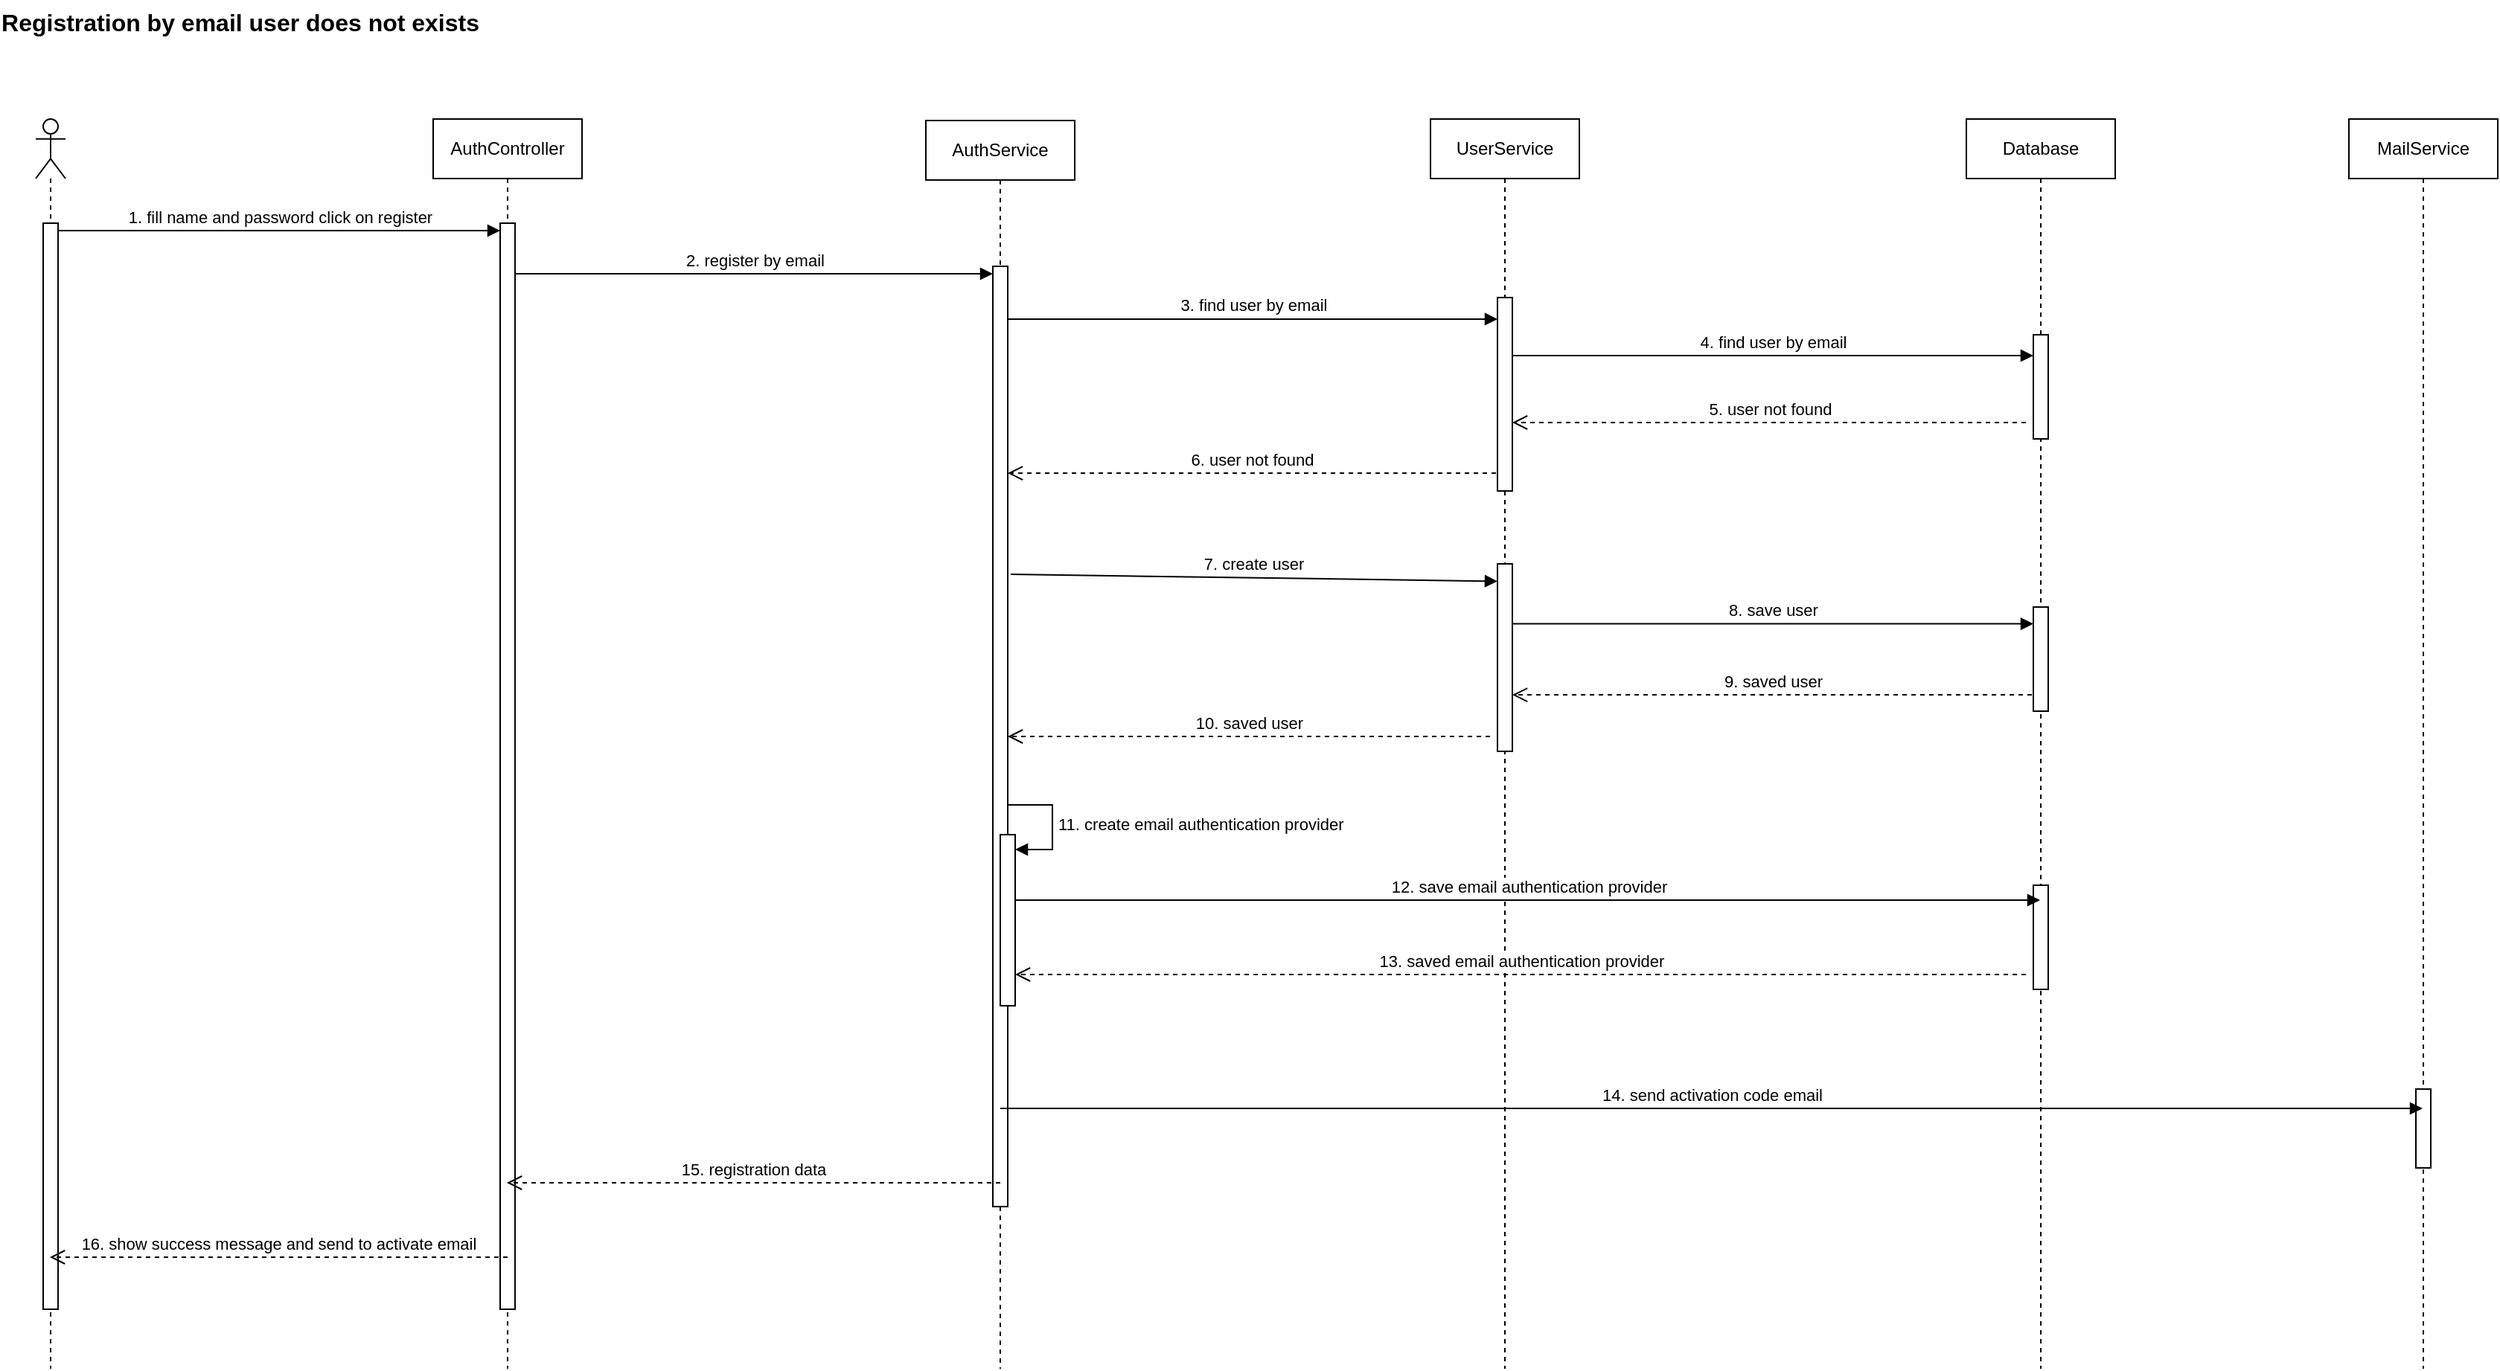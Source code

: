<mxfile version="27.0.5" pages="6">
  <diagram name="Basic-Info-Case-1" id="2YBvvXClWsGukQMizWep">
    <mxGraphModel dx="1463" dy="872" grid="1" gridSize="10" guides="1" tooltips="1" connect="1" arrows="1" fold="1" page="1" pageScale="1" pageWidth="850" pageHeight="1100" math="0" shadow="0">
      <root>
        <mxCell id="0" />
        <mxCell id="1" parent="0" />
        <mxCell id="aM9ryv3xv72pqoxQDRHE-5" value="AuthController" style="shape=umlLifeline;perimeter=lifelinePerimeter;whiteSpace=wrap;html=1;container=0;dropTarget=0;collapsible=0;recursiveResize=0;outlineConnect=0;portConstraint=eastwest;newEdgeStyle={&quot;edgeStyle&quot;:&quot;elbowEdgeStyle&quot;,&quot;elbow&quot;:&quot;vertical&quot;,&quot;curved&quot;:0,&quot;rounded&quot;:0};" parent="1" vertex="1">
          <mxGeometry x="300" y="80" width="100" height="840" as="geometry" />
        </mxCell>
        <mxCell id="5HUnKJink3GopcRTdAmp-26" value="" style="html=1;points=[[0,0,0,0,5],[0,1,0,0,-5],[1,0,0,0,5],[1,1,0,0,-5]];perimeter=orthogonalPerimeter;outlineConnect=0;targetShapes=umlLifeline;portConstraint=eastwest;newEdgeStyle={&quot;curved&quot;:0,&quot;rounded&quot;:0};" parent="aM9ryv3xv72pqoxQDRHE-5" vertex="1">
          <mxGeometry x="45" y="70" width="10" height="730" as="geometry" />
        </mxCell>
        <mxCell id="5HUnKJink3GopcRTdAmp-2" value="AuthService" style="shape=umlLifeline;perimeter=lifelinePerimeter;whiteSpace=wrap;html=1;container=0;dropTarget=0;collapsible=0;recursiveResize=0;outlineConnect=0;portConstraint=eastwest;newEdgeStyle={&quot;edgeStyle&quot;:&quot;elbowEdgeStyle&quot;,&quot;elbow&quot;:&quot;vertical&quot;,&quot;curved&quot;:0,&quot;rounded&quot;:0};" parent="1" vertex="1">
          <mxGeometry x="631" y="81" width="100" height="839" as="geometry" />
        </mxCell>
        <mxCell id="5HUnKJink3GopcRTdAmp-30" value="" style="html=1;points=[[0,0,0,0,5],[0,1,0,0,-5],[1,0,0,0,5],[1,1,0,0,-5]];perimeter=orthogonalPerimeter;outlineConnect=0;targetShapes=umlLifeline;portConstraint=eastwest;newEdgeStyle={&quot;curved&quot;:0,&quot;rounded&quot;:0};" parent="5HUnKJink3GopcRTdAmp-2" vertex="1">
          <mxGeometry x="45" y="98" width="10" height="632" as="geometry" />
        </mxCell>
        <mxCell id="5HUnKJink3GopcRTdAmp-68" value="" style="html=1;points=[[0,0,0,0,5],[0,1,0,0,-5],[1,0,0,0,5],[1,1,0,0,-5]];perimeter=orthogonalPerimeter;outlineConnect=0;targetShapes=umlLifeline;portConstraint=eastwest;newEdgeStyle={&quot;curved&quot;:0,&quot;rounded&quot;:0};" parent="5HUnKJink3GopcRTdAmp-2" vertex="1">
          <mxGeometry x="50" y="480" width="10" height="115" as="geometry" />
        </mxCell>
        <mxCell id="5HUnKJink3GopcRTdAmp-69" value="11. create email authentication provider" style="html=1;align=left;spacingLeft=2;endArrow=block;rounded=0;edgeStyle=orthogonalEdgeStyle;curved=0;rounded=0;" parent="5HUnKJink3GopcRTdAmp-2" target="5HUnKJink3GopcRTdAmp-68" edge="1">
          <mxGeometry relative="1" as="geometry">
            <mxPoint x="55" y="460" as="sourcePoint" />
            <Array as="points">
              <mxPoint x="85" y="490" />
            </Array>
          </mxGeometry>
        </mxCell>
        <mxCell id="5HUnKJink3GopcRTdAmp-25" value="" style="shape=umlLifeline;perimeter=lifelinePerimeter;whiteSpace=wrap;html=1;container=1;dropTarget=0;collapsible=0;recursiveResize=0;outlineConnect=0;portConstraint=eastwest;newEdgeStyle={&quot;curved&quot;:0,&quot;rounded&quot;:0};participant=umlActor;" parent="1" vertex="1">
          <mxGeometry x="33" y="80" width="20" height="840" as="geometry" />
        </mxCell>
        <mxCell id="5HUnKJink3GopcRTdAmp-45" value="" style="html=1;points=[[0,0,0,0,5],[0,1,0,0,-5],[1,0,0,0,5],[1,1,0,0,-5]];perimeter=orthogonalPerimeter;outlineConnect=0;targetShapes=umlLifeline;portConstraint=eastwest;newEdgeStyle={&quot;curved&quot;:0,&quot;rounded&quot;:0};" parent="5HUnKJink3GopcRTdAmp-25" vertex="1">
          <mxGeometry x="5" y="70" width="10" height="730" as="geometry" />
        </mxCell>
        <mxCell id="5HUnKJink3GopcRTdAmp-27" value="1. fill name and password click on register" style="html=1;verticalAlign=bottom;endArrow=block;curved=0;rounded=0;entryX=0;entryY=0;entryDx=0;entryDy=5;exitX=1;exitY=0;exitDx=0;exitDy=5;exitPerimeter=0;" parent="1" source="5HUnKJink3GopcRTdAmp-45" target="5HUnKJink3GopcRTdAmp-26" edge="1">
          <mxGeometry relative="1" as="geometry">
            <mxPoint x="80" y="155" as="sourcePoint" />
          </mxGeometry>
        </mxCell>
        <mxCell id="5HUnKJink3GopcRTdAmp-31" value="2. register by email" style="html=1;verticalAlign=bottom;endArrow=block;curved=0;rounded=0;entryX=0;entryY=0;entryDx=0;entryDy=5;" parent="1" source="5HUnKJink3GopcRTdAmp-26" target="5HUnKJink3GopcRTdAmp-30" edge="1">
          <mxGeometry relative="1" as="geometry">
            <mxPoint x="460" y="165" as="sourcePoint" />
          </mxGeometry>
        </mxCell>
        <mxCell id="5HUnKJink3GopcRTdAmp-49" value="Database" style="shape=umlLifeline;perimeter=lifelinePerimeter;whiteSpace=wrap;html=1;container=0;dropTarget=0;collapsible=0;recursiveResize=0;outlineConnect=0;portConstraint=eastwest;newEdgeStyle={&quot;edgeStyle&quot;:&quot;elbowEdgeStyle&quot;,&quot;elbow&quot;:&quot;vertical&quot;,&quot;curved&quot;:0,&quot;rounded&quot;:0};" parent="1" vertex="1">
          <mxGeometry x="1330" y="80" width="100" height="840" as="geometry" />
        </mxCell>
        <mxCell id="5HUnKJink3GopcRTdAmp-65" value="" style="html=1;points=[[0,0,0,0,5],[0,1,0,0,-5],[1,0,0,0,5],[1,1,0,0,-5]];perimeter=orthogonalPerimeter;outlineConnect=0;targetShapes=umlLifeline;portConstraint=eastwest;newEdgeStyle={&quot;curved&quot;:0,&quot;rounded&quot;:0};" parent="5HUnKJink3GopcRTdAmp-49" vertex="1">
          <mxGeometry x="45" y="328" width="10" height="70" as="geometry" />
        </mxCell>
        <mxCell id="5HUnKJink3GopcRTdAmp-72" value="" style="html=1;points=[[0,0,0,0,5],[0,1,0,0,-5],[1,0,0,0,5],[1,1,0,0,-5]];perimeter=orthogonalPerimeter;outlineConnect=0;targetShapes=umlLifeline;portConstraint=eastwest;newEdgeStyle={&quot;curved&quot;:0,&quot;rounded&quot;:0};" parent="5HUnKJink3GopcRTdAmp-49" vertex="1">
          <mxGeometry x="45" y="515" width="10" height="70" as="geometry" />
        </mxCell>
        <mxCell id="5HUnKJink3GopcRTdAmp-56" value="UserService" style="shape=umlLifeline;perimeter=lifelinePerimeter;whiteSpace=wrap;html=1;container=1;dropTarget=0;collapsible=0;recursiveResize=0;outlineConnect=0;portConstraint=eastwest;newEdgeStyle={&quot;curved&quot;:0,&quot;rounded&quot;:0};" parent="1" vertex="1">
          <mxGeometry x="970" y="80" width="100" height="840" as="geometry" />
        </mxCell>
        <mxCell id="5HUnKJink3GopcRTdAmp-63" value="" style="html=1;points=[[0,0,0,0,5],[0,1,0,0,-5],[1,0,0,0,5],[1,1,0,0,-5]];perimeter=orthogonalPerimeter;outlineConnect=0;targetShapes=umlLifeline;portConstraint=eastwest;newEdgeStyle={&quot;curved&quot;:0,&quot;rounded&quot;:0};" parent="5HUnKJink3GopcRTdAmp-56" vertex="1">
          <mxGeometry x="45" y="299" width="10" height="126" as="geometry" />
        </mxCell>
        <mxCell id="5HUnKJink3GopcRTdAmp-59" value="" style="html=1;points=[[0,0,0,0,5],[0,1,0,0,-5],[1,0,0,0,5],[1,1,0,0,-5]];perimeter=orthogonalPerimeter;outlineConnect=0;targetShapes=umlLifeline;portConstraint=eastwest;newEdgeStyle={&quot;curved&quot;:0,&quot;rounded&quot;:0};" parent="5HUnKJink3GopcRTdAmp-56" vertex="1">
          <mxGeometry x="405" y="145" width="10" height="70" as="geometry" />
        </mxCell>
        <mxCell id="5HUnKJink3GopcRTdAmp-58" value="" style="html=1;points=[[0,0,0,0,5],[0,1,0,0,-5],[1,0,0,0,5],[1,1,0,0,-5]];perimeter=orthogonalPerimeter;outlineConnect=0;targetShapes=umlLifeline;portConstraint=eastwest;newEdgeStyle={&quot;curved&quot;:0,&quot;rounded&quot;:0};" parent="5HUnKJink3GopcRTdAmp-56" vertex="1">
          <mxGeometry x="45" y="120" width="10" height="130" as="geometry" />
        </mxCell>
        <mxCell id="5HUnKJink3GopcRTdAmp-57" value="3. find user by email" style="html=1;verticalAlign=bottom;endArrow=block;curved=0;rounded=0;exitX=1;exitY=0.488;exitDx=0;exitDy=0;exitPerimeter=0;" parent="5HUnKJink3GopcRTdAmp-56" edge="1">
          <mxGeometry width="80" relative="1" as="geometry">
            <mxPoint x="-284" y="134.496" as="sourcePoint" />
            <mxPoint x="45" y="134.496" as="targetPoint" />
          </mxGeometry>
        </mxCell>
        <mxCell id="5HUnKJink3GopcRTdAmp-60" value="4. find user by email" style="html=1;verticalAlign=bottom;endArrow=block;curved=0;rounded=0;entryX=0;entryY=0.2;entryDx=0;entryDy=0;entryPerimeter=0;" parent="5HUnKJink3GopcRTdAmp-56" source="5HUnKJink3GopcRTdAmp-58" target="5HUnKJink3GopcRTdAmp-59" edge="1">
          <mxGeometry width="80" relative="1" as="geometry">
            <mxPoint x="60" y="160" as="sourcePoint" />
            <mxPoint x="380" y="159" as="targetPoint" />
          </mxGeometry>
        </mxCell>
        <mxCell id="5HUnKJink3GopcRTdAmp-61" value="5. user not found" style="html=1;verticalAlign=bottom;endArrow=open;dashed=1;endSize=8;curved=0;rounded=0;" parent="5HUnKJink3GopcRTdAmp-56" target="5HUnKJink3GopcRTdAmp-58" edge="1">
          <mxGeometry relative="1" as="geometry">
            <mxPoint x="400" y="204" as="sourcePoint" />
            <mxPoint x="50" y="204" as="targetPoint" />
          </mxGeometry>
        </mxCell>
        <mxCell id="5HUnKJink3GopcRTdAmp-62" value="6. user not found" style="html=1;verticalAlign=bottom;endArrow=open;dashed=1;endSize=8;curved=0;rounded=0;exitX=-0.1;exitY=0.908;exitDx=0;exitDy=0;exitPerimeter=0;" parent="5HUnKJink3GopcRTdAmp-56" source="5HUnKJink3GopcRTdAmp-58" edge="1">
          <mxGeometry relative="1" as="geometry">
            <mxPoint x="40" y="240" as="sourcePoint" />
            <mxPoint x="-284" y="238.04" as="targetPoint" />
          </mxGeometry>
        </mxCell>
        <mxCell id="5HUnKJink3GopcRTdAmp-64" value="7. create user" style="html=1;verticalAlign=bottom;endArrow=block;curved=0;rounded=0;entryX=0;entryY=0.138;entryDx=0;entryDy=0;entryPerimeter=0;exitX=1.2;exitY=0.703;exitDx=0;exitDy=0;exitPerimeter=0;" parent="1" edge="1">
          <mxGeometry width="80" relative="1" as="geometry">
            <mxPoint x="688" y="386.026" as="sourcePoint" />
            <mxPoint x="1015" y="390.7" as="targetPoint" />
          </mxGeometry>
        </mxCell>
        <mxCell id="5HUnKJink3GopcRTdAmp-66" value="8. save user" style="html=1;verticalAlign=bottom;endArrow=block;curved=0;rounded=0;exitX=1;exitY=0.462;exitDx=0;exitDy=0;exitPerimeter=0;" parent="1" edge="1">
          <mxGeometry width="80" relative="1" as="geometry">
            <mxPoint x="1025" y="419.3" as="sourcePoint" />
            <mxPoint x="1375" y="419.3" as="targetPoint" />
          </mxGeometry>
        </mxCell>
        <mxCell id="5HUnKJink3GopcRTdAmp-67" value="9. saved user" style="html=1;verticalAlign=bottom;endArrow=open;dashed=1;endSize=8;curved=0;rounded=0;exitX=-0.1;exitY=0.843;exitDx=0;exitDy=0;exitPerimeter=0;" parent="1" source="5HUnKJink3GopcRTdAmp-65" edge="1">
          <mxGeometry relative="1" as="geometry">
            <mxPoint x="1370" y="471" as="sourcePoint" />
            <mxPoint x="1025" y="467.01" as="targetPoint" />
          </mxGeometry>
        </mxCell>
        <mxCell id="5HUnKJink3GopcRTdAmp-70" value="10. saved user" style="html=1;verticalAlign=bottom;endArrow=open;dashed=1;endSize=8;curved=0;rounded=0;" parent="1" edge="1">
          <mxGeometry relative="1" as="geometry">
            <mxPoint x="1010" y="495" as="sourcePoint" />
            <mxPoint x="686" y="495" as="targetPoint" />
          </mxGeometry>
        </mxCell>
        <mxCell id="5HUnKJink3GopcRTdAmp-71" value="12. save email authentication provider" style="html=1;verticalAlign=bottom;endArrow=block;curved=0;rounded=0;" parent="1" edge="1">
          <mxGeometry width="80" relative="1" as="geometry">
            <mxPoint x="691" y="605" as="sourcePoint" />
            <mxPoint x="1379.5" y="605" as="targetPoint" />
          </mxGeometry>
        </mxCell>
        <mxCell id="5HUnKJink3GopcRTdAmp-73" value="13. saved email authentication provider" style="html=1;verticalAlign=bottom;endArrow=open;dashed=1;endSize=8;curved=0;rounded=0;" parent="1" target="5HUnKJink3GopcRTdAmp-68" edge="1">
          <mxGeometry relative="1" as="geometry">
            <mxPoint x="1370" y="655" as="sourcePoint" />
            <mxPoint x="760" y="655" as="targetPoint" />
          </mxGeometry>
        </mxCell>
        <mxCell id="5HUnKJink3GopcRTdAmp-74" value="MailService" style="shape=umlLifeline;perimeter=lifelinePerimeter;whiteSpace=wrap;html=1;container=1;dropTarget=0;collapsible=0;recursiveResize=0;outlineConnect=0;portConstraint=eastwest;newEdgeStyle={&quot;curved&quot;:0,&quot;rounded&quot;:0};" parent="1" vertex="1">
          <mxGeometry x="1587" y="80" width="100" height="840" as="geometry" />
        </mxCell>
        <mxCell id="5HUnKJink3GopcRTdAmp-76" value="" style="html=1;points=[[0,0,0,0,5],[0,1,0,0,-5],[1,0,0,0,5],[1,1,0,0,-5]];perimeter=orthogonalPerimeter;outlineConnect=0;targetShapes=umlLifeline;portConstraint=eastwest;newEdgeStyle={&quot;curved&quot;:0,&quot;rounded&quot;:0};" parent="5HUnKJink3GopcRTdAmp-74" vertex="1">
          <mxGeometry x="45" y="652" width="10" height="53" as="geometry" />
        </mxCell>
        <mxCell id="5HUnKJink3GopcRTdAmp-75" value="14. send activation code email" style="html=1;verticalAlign=bottom;endArrow=block;curved=0;rounded=0;" parent="1" edge="1">
          <mxGeometry width="80" relative="1" as="geometry">
            <mxPoint x="681" y="745" as="sourcePoint" />
            <mxPoint x="1636.5" y="745" as="targetPoint" />
          </mxGeometry>
        </mxCell>
        <mxCell id="5HUnKJink3GopcRTdAmp-77" value="15. registration data" style="html=1;verticalAlign=bottom;endArrow=open;dashed=1;endSize=8;curved=0;rounded=0;" parent="1" edge="1">
          <mxGeometry relative="1" as="geometry">
            <mxPoint x="681" y="795" as="sourcePoint" />
            <mxPoint x="349.5" y="795" as="targetPoint" />
          </mxGeometry>
        </mxCell>
        <mxCell id="5HUnKJink3GopcRTdAmp-78" value="16. show success message and send to activate email" style="html=1;verticalAlign=bottom;endArrow=open;dashed=1;endSize=8;curved=0;rounded=0;" parent="1" edge="1">
          <mxGeometry relative="1" as="geometry">
            <mxPoint x="350" y="845" as="sourcePoint" />
            <mxPoint x="42.5" y="845" as="targetPoint" />
          </mxGeometry>
        </mxCell>
        <mxCell id="5HUnKJink3GopcRTdAmp-79" value="Registration by email user does not exists" style="text;html=1;align=center;verticalAlign=middle;resizable=0;points=[];autosize=1;strokeColor=none;fillColor=none;fontSize=16;fontStyle=1" parent="1" vertex="1">
          <mxGeometry x="10" width="320" height="30" as="geometry" />
        </mxCell>
      </root>
    </mxGraphModel>
  </diagram>
  <diagram id="IYWORL1XvOh5RHkwZhHt" name="Basic-Info-Case-2">
    <mxGraphModel dx="1463" dy="872" grid="1" gridSize="10" guides="1" tooltips="1" connect="1" arrows="1" fold="1" page="1" pageScale="1" pageWidth="850" pageHeight="1100" math="0" shadow="0">
      <root>
        <mxCell id="0" />
        <mxCell id="1" parent="0" />
        <mxCell id="ZDR5Yv0yb0PBUt2VHhqk-1" value="AuthController" style="shape=umlLifeline;perimeter=lifelinePerimeter;whiteSpace=wrap;html=1;container=0;dropTarget=0;collapsible=0;recursiveResize=0;outlineConnect=0;portConstraint=eastwest;newEdgeStyle={&quot;edgeStyle&quot;:&quot;elbowEdgeStyle&quot;,&quot;elbow&quot;:&quot;vertical&quot;,&quot;curved&quot;:0,&quot;rounded&quot;:0};" parent="1" vertex="1">
          <mxGeometry x="300" y="80" width="100" height="800" as="geometry" />
        </mxCell>
        <mxCell id="ZDR5Yv0yb0PBUt2VHhqk-2" value="" style="html=1;points=[[0,0,0,0,5],[0,1,0,0,-5],[1,0,0,0,5],[1,1,0,0,-5]];perimeter=orthogonalPerimeter;outlineConnect=0;targetShapes=umlLifeline;portConstraint=eastwest;newEdgeStyle={&quot;curved&quot;:0,&quot;rounded&quot;:0};" parent="ZDR5Yv0yb0PBUt2VHhqk-1" vertex="1">
          <mxGeometry x="45" y="70" width="10" height="700" as="geometry" />
        </mxCell>
        <mxCell id="ZDR5Yv0yb0PBUt2VHhqk-3" value="AuthService" style="shape=umlLifeline;perimeter=lifelinePerimeter;whiteSpace=wrap;html=1;container=0;dropTarget=0;collapsible=0;recursiveResize=0;outlineConnect=0;portConstraint=eastwest;newEdgeStyle={&quot;edgeStyle&quot;:&quot;elbowEdgeStyle&quot;,&quot;elbow&quot;:&quot;vertical&quot;,&quot;curved&quot;:0,&quot;rounded&quot;:0};" parent="1" vertex="1">
          <mxGeometry x="631" y="81" width="100" height="799" as="geometry" />
        </mxCell>
        <mxCell id="ZDR5Yv0yb0PBUt2VHhqk-4" value="" style="html=1;points=[[0,0,0,0,5],[0,1,0,0,-5],[1,0,0,0,5],[1,1,0,0,-5]];perimeter=orthogonalPerimeter;outlineConnect=0;targetShapes=umlLifeline;portConstraint=eastwest;newEdgeStyle={&quot;curved&quot;:0,&quot;rounded&quot;:0};" parent="ZDR5Yv0yb0PBUt2VHhqk-3" vertex="1">
          <mxGeometry x="45" y="98" width="10" height="612" as="geometry" />
        </mxCell>
        <mxCell id="ZDR5Yv0yb0PBUt2VHhqk-5" value="" style="html=1;points=[[0,0,0,0,5],[0,1,0,0,-5],[1,0,0,0,5],[1,1,0,0,-5]];perimeter=orthogonalPerimeter;outlineConnect=0;targetShapes=umlLifeline;portConstraint=eastwest;newEdgeStyle={&quot;curved&quot;:0,&quot;rounded&quot;:0};" parent="ZDR5Yv0yb0PBUt2VHhqk-3" vertex="1">
          <mxGeometry x="50" y="452" width="10" height="115" as="geometry" />
        </mxCell>
        <mxCell id="ZDR5Yv0yb0PBUt2VHhqk-6" value="10. create email authentication provider" style="html=1;align=left;spacingLeft=2;endArrow=block;rounded=0;edgeStyle=orthogonalEdgeStyle;curved=0;rounded=0;" parent="ZDR5Yv0yb0PBUt2VHhqk-3" target="ZDR5Yv0yb0PBUt2VHhqk-5" edge="1">
          <mxGeometry relative="1" as="geometry">
            <mxPoint x="55" y="432" as="sourcePoint" />
            <Array as="points">
              <mxPoint x="85" y="462" />
            </Array>
          </mxGeometry>
        </mxCell>
        <mxCell id="ZDR5Yv0yb0PBUt2VHhqk-31" value="" style="html=1;points=[[0,0,0,0,5],[0,1,0,0,-5],[1,0,0,0,5],[1,1,0,0,-5]];perimeter=orthogonalPerimeter;outlineConnect=0;targetShapes=umlLifeline;portConstraint=eastwest;newEdgeStyle={&quot;curved&quot;:0,&quot;rounded&quot;:0};" parent="ZDR5Yv0yb0PBUt2VHhqk-3" vertex="1">
          <mxGeometry x="50" y="299" width="10" height="40" as="geometry" />
        </mxCell>
        <mxCell id="ZDR5Yv0yb0PBUt2VHhqk-32" value="7. find authentication provider" style="html=1;align=left;spacingLeft=2;endArrow=block;rounded=0;edgeStyle=orthogonalEdgeStyle;curved=0;rounded=0;" parent="ZDR5Yv0yb0PBUt2VHhqk-3" target="ZDR5Yv0yb0PBUt2VHhqk-31" edge="1">
          <mxGeometry relative="1" as="geometry">
            <mxPoint x="55" y="279" as="sourcePoint" />
            <Array as="points">
              <mxPoint x="85" y="309" />
            </Array>
          </mxGeometry>
        </mxCell>
        <mxCell id="ZDR5Yv0yb0PBUt2VHhqk-7" value="" style="shape=umlLifeline;perimeter=lifelinePerimeter;whiteSpace=wrap;html=1;container=1;dropTarget=0;collapsible=0;recursiveResize=0;outlineConnect=0;portConstraint=eastwest;newEdgeStyle={&quot;curved&quot;:0,&quot;rounded&quot;:0};participant=umlActor;" parent="1" vertex="1">
          <mxGeometry x="33" y="80" width="20" height="800" as="geometry" />
        </mxCell>
        <mxCell id="ZDR5Yv0yb0PBUt2VHhqk-8" value="" style="html=1;points=[[0,0,0,0,5],[0,1,0,0,-5],[1,0,0,0,5],[1,1,0,0,-5]];perimeter=orthogonalPerimeter;outlineConnect=0;targetShapes=umlLifeline;portConstraint=eastwest;newEdgeStyle={&quot;curved&quot;:0,&quot;rounded&quot;:0};" parent="ZDR5Yv0yb0PBUt2VHhqk-7" vertex="1">
          <mxGeometry x="5" y="70" width="10" height="700" as="geometry" />
        </mxCell>
        <mxCell id="ZDR5Yv0yb0PBUt2VHhqk-9" value="1. fill name and password click on register" style="html=1;verticalAlign=bottom;endArrow=block;curved=0;rounded=0;entryX=0;entryY=0;entryDx=0;entryDy=5;exitX=1;exitY=0;exitDx=0;exitDy=5;exitPerimeter=0;" parent="1" source="ZDR5Yv0yb0PBUt2VHhqk-8" target="ZDR5Yv0yb0PBUt2VHhqk-2" edge="1">
          <mxGeometry relative="1" as="geometry">
            <mxPoint x="80" y="155" as="sourcePoint" />
          </mxGeometry>
        </mxCell>
        <mxCell id="ZDR5Yv0yb0PBUt2VHhqk-10" value="2. register by email" style="html=1;verticalAlign=bottom;endArrow=block;curved=0;rounded=0;entryX=0;entryY=0;entryDx=0;entryDy=5;" parent="1" source="ZDR5Yv0yb0PBUt2VHhqk-2" target="ZDR5Yv0yb0PBUt2VHhqk-4" edge="1">
          <mxGeometry relative="1" as="geometry">
            <mxPoint x="460" y="165" as="sourcePoint" />
          </mxGeometry>
        </mxCell>
        <mxCell id="ZDR5Yv0yb0PBUt2VHhqk-11" value="Database" style="shape=umlLifeline;perimeter=lifelinePerimeter;whiteSpace=wrap;html=1;container=0;dropTarget=0;collapsible=0;recursiveResize=0;outlineConnect=0;portConstraint=eastwest;newEdgeStyle={&quot;edgeStyle&quot;:&quot;elbowEdgeStyle&quot;,&quot;elbow&quot;:&quot;vertical&quot;,&quot;curved&quot;:0,&quot;rounded&quot;:0};" parent="1" vertex="1">
          <mxGeometry x="1330" y="80" width="100" height="800" as="geometry" />
        </mxCell>
        <mxCell id="ZDR5Yv0yb0PBUt2VHhqk-12" value="" style="html=1;points=[[0,0,0,0,5],[0,1,0,0,-5],[1,0,0,0,5],[1,1,0,0,-5]];perimeter=orthogonalPerimeter;outlineConnect=0;targetShapes=umlLifeline;portConstraint=eastwest;newEdgeStyle={&quot;curved&quot;:0,&quot;rounded&quot;:0};" parent="ZDR5Yv0yb0PBUt2VHhqk-11" vertex="1">
          <mxGeometry x="45" y="487" width="10" height="70" as="geometry" />
        </mxCell>
        <mxCell id="ZDR5Yv0yb0PBUt2VHhqk-13" value="" style="html=1;points=[[0,0,0,0,5],[0,1,0,0,-5],[1,0,0,0,5],[1,1,0,0,-5]];perimeter=orthogonalPerimeter;outlineConnect=0;targetShapes=umlLifeline;portConstraint=eastwest;newEdgeStyle={&quot;curved&quot;:0,&quot;rounded&quot;:0};" parent="ZDR5Yv0yb0PBUt2VHhqk-11" vertex="1">
          <mxGeometry x="45" y="318" width="10" height="70" as="geometry" />
        </mxCell>
        <mxCell id="ZDR5Yv0yb0PBUt2VHhqk-14" value="UserService" style="shape=umlLifeline;perimeter=lifelinePerimeter;whiteSpace=wrap;html=1;container=1;dropTarget=0;collapsible=0;recursiveResize=0;outlineConnect=0;portConstraint=eastwest;newEdgeStyle={&quot;curved&quot;:0,&quot;rounded&quot;:0};" parent="1" vertex="1">
          <mxGeometry x="970" y="80" width="100" height="800" as="geometry" />
        </mxCell>
        <mxCell id="ZDR5Yv0yb0PBUt2VHhqk-15" value="" style="html=1;points=[[0,0,0,0,5],[0,1,0,0,-5],[1,0,0,0,5],[1,1,0,0,-5]];perimeter=orthogonalPerimeter;outlineConnect=0;targetShapes=umlLifeline;portConstraint=eastwest;newEdgeStyle={&quot;curved&quot;:0,&quot;rounded&quot;:0};" parent="ZDR5Yv0yb0PBUt2VHhqk-14" vertex="1">
          <mxGeometry x="405" y="145" width="10" height="70" as="geometry" />
        </mxCell>
        <mxCell id="ZDR5Yv0yb0PBUt2VHhqk-16" value="" style="html=1;points=[[0,0,0,0,5],[0,1,0,0,-5],[1,0,0,0,5],[1,1,0,0,-5]];perimeter=orthogonalPerimeter;outlineConnect=0;targetShapes=umlLifeline;portConstraint=eastwest;newEdgeStyle={&quot;curved&quot;:0,&quot;rounded&quot;:0};" parent="ZDR5Yv0yb0PBUt2VHhqk-14" vertex="1">
          <mxGeometry x="45" y="120" width="10" height="130" as="geometry" />
        </mxCell>
        <mxCell id="ZDR5Yv0yb0PBUt2VHhqk-17" value="3. find user by email" style="html=1;verticalAlign=bottom;endArrow=block;curved=0;rounded=0;exitX=1;exitY=0.488;exitDx=0;exitDy=0;exitPerimeter=0;" parent="ZDR5Yv0yb0PBUt2VHhqk-14" edge="1">
          <mxGeometry width="80" relative="1" as="geometry">
            <mxPoint x="-284" y="134.496" as="sourcePoint" />
            <mxPoint x="45" y="134.496" as="targetPoint" />
          </mxGeometry>
        </mxCell>
        <mxCell id="ZDR5Yv0yb0PBUt2VHhqk-18" value="4. find user by email" style="html=1;verticalAlign=bottom;endArrow=block;curved=0;rounded=0;entryX=0;entryY=0.2;entryDx=0;entryDy=0;entryPerimeter=0;" parent="ZDR5Yv0yb0PBUt2VHhqk-14" source="ZDR5Yv0yb0PBUt2VHhqk-16" target="ZDR5Yv0yb0PBUt2VHhqk-15" edge="1">
          <mxGeometry width="80" relative="1" as="geometry">
            <mxPoint x="60" y="160" as="sourcePoint" />
            <mxPoint x="380" y="159" as="targetPoint" />
          </mxGeometry>
        </mxCell>
        <mxCell id="ZDR5Yv0yb0PBUt2VHhqk-19" value="5. saved user" style="html=1;verticalAlign=bottom;endArrow=open;dashed=1;endSize=8;curved=0;rounded=0;" parent="ZDR5Yv0yb0PBUt2VHhqk-14" target="ZDR5Yv0yb0PBUt2VHhqk-16" edge="1">
          <mxGeometry relative="1" as="geometry">
            <mxPoint x="400" y="204" as="sourcePoint" />
            <mxPoint x="50" y="204" as="targetPoint" />
          </mxGeometry>
        </mxCell>
        <mxCell id="ZDR5Yv0yb0PBUt2VHhqk-20" value="6. saved user" style="html=1;verticalAlign=bottom;endArrow=open;dashed=1;endSize=8;curved=0;rounded=0;exitX=-0.1;exitY=0.908;exitDx=0;exitDy=0;exitPerimeter=0;" parent="ZDR5Yv0yb0PBUt2VHhqk-14" source="ZDR5Yv0yb0PBUt2VHhqk-16" edge="1">
          <mxGeometry relative="1" as="geometry">
            <mxPoint x="40" y="240" as="sourcePoint" />
            <mxPoint x="-284" y="238.04" as="targetPoint" />
          </mxGeometry>
        </mxCell>
        <mxCell id="ZDR5Yv0yb0PBUt2VHhqk-21" value="11. save email authentication provider" style="html=1;verticalAlign=bottom;endArrow=block;curved=0;rounded=0;" parent="1" edge="1">
          <mxGeometry width="80" relative="1" as="geometry">
            <mxPoint x="691" y="577" as="sourcePoint" />
            <mxPoint x="1379.5" y="577" as="targetPoint" />
          </mxGeometry>
        </mxCell>
        <mxCell id="ZDR5Yv0yb0PBUt2VHhqk-22" value="12. saved email authentication provider" style="html=1;verticalAlign=bottom;endArrow=open;dashed=1;endSize=8;curved=0;rounded=0;" parent="1" target="ZDR5Yv0yb0PBUt2VHhqk-5" edge="1">
          <mxGeometry relative="1" as="geometry">
            <mxPoint x="1370" y="627" as="sourcePoint" />
            <mxPoint x="760" y="627" as="targetPoint" />
          </mxGeometry>
        </mxCell>
        <mxCell id="ZDR5Yv0yb0PBUt2VHhqk-23" value="MailService" style="shape=umlLifeline;perimeter=lifelinePerimeter;whiteSpace=wrap;html=1;container=1;dropTarget=0;collapsible=0;recursiveResize=0;outlineConnect=0;portConstraint=eastwest;newEdgeStyle={&quot;curved&quot;:0,&quot;rounded&quot;:0};" parent="1" vertex="1">
          <mxGeometry x="1587" y="80" width="100" height="800" as="geometry" />
        </mxCell>
        <mxCell id="ZDR5Yv0yb0PBUt2VHhqk-24" value="" style="html=1;points=[[0,0,0,0,5],[0,1,0,0,-5],[1,0,0,0,5],[1,1,0,0,-5]];perimeter=orthogonalPerimeter;outlineConnect=0;targetShapes=umlLifeline;portConstraint=eastwest;newEdgeStyle={&quot;curved&quot;:0,&quot;rounded&quot;:0};" parent="ZDR5Yv0yb0PBUt2VHhqk-23" vertex="1">
          <mxGeometry x="45" y="624" width="10" height="53" as="geometry" />
        </mxCell>
        <mxCell id="ZDR5Yv0yb0PBUt2VHhqk-25" value="13. send activation code email" style="html=1;verticalAlign=bottom;endArrow=block;curved=0;rounded=0;" parent="1" edge="1">
          <mxGeometry width="80" relative="1" as="geometry">
            <mxPoint x="681" y="717" as="sourcePoint" />
            <mxPoint x="1636.5" y="717" as="targetPoint" />
          </mxGeometry>
        </mxCell>
        <mxCell id="ZDR5Yv0yb0PBUt2VHhqk-26" value="14. registration data" style="html=1;verticalAlign=bottom;endArrow=open;dashed=1;endSize=8;curved=0;rounded=0;" parent="1" edge="1">
          <mxGeometry relative="1" as="geometry">
            <mxPoint x="681" y="779" as="sourcePoint" />
            <mxPoint x="349.5" y="779" as="targetPoint" />
          </mxGeometry>
        </mxCell>
        <mxCell id="ZDR5Yv0yb0PBUt2VHhqk-27" value="15. show success message and send to activate email" style="html=1;verticalAlign=bottom;endArrow=open;dashed=1;endSize=8;curved=0;rounded=0;" parent="1" edge="1">
          <mxGeometry relative="1" as="geometry">
            <mxPoint x="350" y="829" as="sourcePoint" />
            <mxPoint x="42.5" y="829" as="targetPoint" />
          </mxGeometry>
        </mxCell>
        <mxCell id="ZDR5Yv0yb0PBUt2VHhqk-28" value="Registration by email user exists authentication provider does not exists" style="text;html=1;align=center;verticalAlign=middle;resizable=0;points=[];autosize=1;strokeColor=none;fillColor=none;fontSize=16;fontStyle=1" parent="1" vertex="1">
          <mxGeometry x="20" width="530" height="30" as="geometry" />
        </mxCell>
        <mxCell id="ZDR5Yv0yb0PBUt2VHhqk-29" value="8. find email authentication provider" style="html=1;verticalAlign=bottom;endArrow=block;curved=0;rounded=0;exitX=0.9;exitY=0.302;exitDx=0;exitDy=0;exitPerimeter=0;" parent="1" edge="1">
          <mxGeometry width="80" relative="1" as="geometry">
            <mxPoint x="685" y="407.744" as="sourcePoint" />
            <mxPoint x="1375" y="411" as="targetPoint" />
          </mxGeometry>
        </mxCell>
        <mxCell id="ZDR5Yv0yb0PBUt2VHhqk-30" value="9. email authentication provider not found" style="html=1;verticalAlign=bottom;endArrow=open;dashed=1;endSize=8;curved=0;rounded=0;entryX=0.9;entryY=0.367;entryDx=0;entryDy=0;entryPerimeter=0;" parent="1" edge="1">
          <mxGeometry relative="1" as="geometry">
            <mxPoint x="1375" y="457.924" as="sourcePoint" />
            <mxPoint x="685" y="457.924" as="targetPoint" />
          </mxGeometry>
        </mxCell>
      </root>
    </mxGraphModel>
  </diagram>
  <diagram id="WObZUIPfEkh9AjVrtjbx" name="Basic-Info-Case-3">
    <mxGraphModel dx="1463" dy="872" grid="1" gridSize="10" guides="1" tooltips="1" connect="1" arrows="1" fold="1" page="1" pageScale="1" pageWidth="850" pageHeight="1100" math="0" shadow="0">
      <root>
        <mxCell id="0" />
        <mxCell id="1" parent="0" />
        <mxCell id="SF7MEa0bX75UrD7-XUN6-1" value="AuthController" style="shape=umlLifeline;perimeter=lifelinePerimeter;whiteSpace=wrap;html=1;container=0;dropTarget=0;collapsible=0;recursiveResize=0;outlineConnect=0;portConstraint=eastwest;newEdgeStyle={&quot;edgeStyle&quot;:&quot;elbowEdgeStyle&quot;,&quot;elbow&quot;:&quot;vertical&quot;,&quot;curved&quot;:0,&quot;rounded&quot;:0};" parent="1" vertex="1">
          <mxGeometry x="300" y="80" width="100" height="520" as="geometry" />
        </mxCell>
        <mxCell id="SF7MEa0bX75UrD7-XUN6-2" value="" style="html=1;points=[[0,0,0,0,5],[0,1,0,0,-5],[1,0,0,0,5],[1,1,0,0,-5]];perimeter=orthogonalPerimeter;outlineConnect=0;targetShapes=umlLifeline;portConstraint=eastwest;newEdgeStyle={&quot;curved&quot;:0,&quot;rounded&quot;:0};" parent="SF7MEa0bX75UrD7-XUN6-1" vertex="1">
          <mxGeometry x="45" y="70" width="10" height="410" as="geometry" />
        </mxCell>
        <mxCell id="SF7MEa0bX75UrD7-XUN6-3" value="AuthService" style="shape=umlLifeline;perimeter=lifelinePerimeter;whiteSpace=wrap;html=1;container=0;dropTarget=0;collapsible=0;recursiveResize=0;outlineConnect=0;portConstraint=eastwest;newEdgeStyle={&quot;edgeStyle&quot;:&quot;elbowEdgeStyle&quot;,&quot;elbow&quot;:&quot;vertical&quot;,&quot;curved&quot;:0,&quot;rounded&quot;:0};" parent="1" vertex="1">
          <mxGeometry x="631" y="81" width="100" height="519" as="geometry" />
        </mxCell>
        <mxCell id="SF7MEa0bX75UrD7-XUN6-4" value="" style="html=1;points=[[0,0,0,0,5],[0,1,0,0,-5],[1,0,0,0,5],[1,1,0,0,-5]];perimeter=orthogonalPerimeter;outlineConnect=0;targetShapes=umlLifeline;portConstraint=eastwest;newEdgeStyle={&quot;curved&quot;:0,&quot;rounded&quot;:0};" parent="SF7MEa0bX75UrD7-XUN6-3" vertex="1">
          <mxGeometry x="45" y="98" width="10" height="332" as="geometry" />
        </mxCell>
        <mxCell id="SF7MEa0bX75UrD7-XUN6-5" value="" style="shape=umlLifeline;perimeter=lifelinePerimeter;whiteSpace=wrap;html=1;container=1;dropTarget=0;collapsible=0;recursiveResize=0;outlineConnect=0;portConstraint=eastwest;newEdgeStyle={&quot;curved&quot;:0,&quot;rounded&quot;:0};participant=umlActor;" parent="1" vertex="1">
          <mxGeometry x="33" y="80" width="20" height="520" as="geometry" />
        </mxCell>
        <mxCell id="SF7MEa0bX75UrD7-XUN6-6" value="" style="html=1;points=[[0,0,0,0,5],[0,1,0,0,-5],[1,0,0,0,5],[1,1,0,0,-5]];perimeter=orthogonalPerimeter;outlineConnect=0;targetShapes=umlLifeline;portConstraint=eastwest;newEdgeStyle={&quot;curved&quot;:0,&quot;rounded&quot;:0};" parent="SF7MEa0bX75UrD7-XUN6-5" vertex="1">
          <mxGeometry x="5" y="70" width="10" height="410" as="geometry" />
        </mxCell>
        <mxCell id="SF7MEa0bX75UrD7-XUN6-7" value="1. fill name and password click on register" style="html=1;verticalAlign=bottom;endArrow=block;curved=0;rounded=0;entryX=0;entryY=0;entryDx=0;entryDy=5;exitX=1;exitY=0;exitDx=0;exitDy=5;exitPerimeter=0;" parent="1" source="SF7MEa0bX75UrD7-XUN6-6" target="SF7MEa0bX75UrD7-XUN6-2" edge="1">
          <mxGeometry relative="1" as="geometry">
            <mxPoint x="80" y="155" as="sourcePoint" />
          </mxGeometry>
        </mxCell>
        <mxCell id="SF7MEa0bX75UrD7-XUN6-8" value="2. register by email" style="html=1;verticalAlign=bottom;endArrow=block;curved=0;rounded=0;entryX=0;entryY=0;entryDx=0;entryDy=5;" parent="1" source="SF7MEa0bX75UrD7-XUN6-2" target="SF7MEa0bX75UrD7-XUN6-4" edge="1">
          <mxGeometry relative="1" as="geometry">
            <mxPoint x="460" y="165" as="sourcePoint" />
          </mxGeometry>
        </mxCell>
        <mxCell id="SF7MEa0bX75UrD7-XUN6-9" value="Database" style="shape=umlLifeline;perimeter=lifelinePerimeter;whiteSpace=wrap;html=1;container=0;dropTarget=0;collapsible=0;recursiveResize=0;outlineConnect=0;portConstraint=eastwest;newEdgeStyle={&quot;edgeStyle&quot;:&quot;elbowEdgeStyle&quot;,&quot;elbow&quot;:&quot;vertical&quot;,&quot;curved&quot;:0,&quot;rounded&quot;:0};" parent="1" vertex="1">
          <mxGeometry x="1330" y="80" width="100" height="520" as="geometry" />
        </mxCell>
        <mxCell id="SF7MEa0bX75UrD7-XUN6-11" value="UserService" style="shape=umlLifeline;perimeter=lifelinePerimeter;whiteSpace=wrap;html=1;container=1;dropTarget=0;collapsible=0;recursiveResize=0;outlineConnect=0;portConstraint=eastwest;newEdgeStyle={&quot;curved&quot;:0,&quot;rounded&quot;:0};" parent="1" vertex="1">
          <mxGeometry x="970" y="80" width="100" height="520" as="geometry" />
        </mxCell>
        <mxCell id="SF7MEa0bX75UrD7-XUN6-12" value="" style="html=1;points=[[0,0,0,0,5],[0,1,0,0,-5],[1,0,0,0,5],[1,1,0,0,-5]];perimeter=orthogonalPerimeter;outlineConnect=0;targetShapes=umlLifeline;portConstraint=eastwest;newEdgeStyle={&quot;curved&quot;:0,&quot;rounded&quot;:0};" parent="SF7MEa0bX75UrD7-XUN6-11" vertex="1">
          <mxGeometry x="405" y="145" width="10" height="70" as="geometry" />
        </mxCell>
        <mxCell id="SF7MEa0bX75UrD7-XUN6-13" value="" style="html=1;points=[[0,0,0,0,5],[0,1,0,0,-5],[1,0,0,0,5],[1,1,0,0,-5]];perimeter=orthogonalPerimeter;outlineConnect=0;targetShapes=umlLifeline;portConstraint=eastwest;newEdgeStyle={&quot;curved&quot;:0,&quot;rounded&quot;:0};" parent="SF7MEa0bX75UrD7-XUN6-11" vertex="1">
          <mxGeometry x="45" y="120" width="10" height="130" as="geometry" />
        </mxCell>
        <mxCell id="SF7MEa0bX75UrD7-XUN6-14" value="3. find user by email" style="html=1;verticalAlign=bottom;endArrow=block;curved=0;rounded=0;exitX=1;exitY=0.488;exitDx=0;exitDy=0;exitPerimeter=0;" parent="SF7MEa0bX75UrD7-XUN6-11" edge="1">
          <mxGeometry width="80" relative="1" as="geometry">
            <mxPoint x="-284" y="134.496" as="sourcePoint" />
            <mxPoint x="45" y="134.496" as="targetPoint" />
          </mxGeometry>
        </mxCell>
        <mxCell id="SF7MEa0bX75UrD7-XUN6-15" value="4. find user by email" style="html=1;verticalAlign=bottom;endArrow=block;curved=0;rounded=0;entryX=0;entryY=0.2;entryDx=0;entryDy=0;entryPerimeter=0;" parent="SF7MEa0bX75UrD7-XUN6-11" source="SF7MEa0bX75UrD7-XUN6-13" target="SF7MEa0bX75UrD7-XUN6-12" edge="1">
          <mxGeometry width="80" relative="1" as="geometry">
            <mxPoint x="60" y="160" as="sourcePoint" />
            <mxPoint x="380" y="159" as="targetPoint" />
          </mxGeometry>
        </mxCell>
        <mxCell id="SF7MEa0bX75UrD7-XUN6-16" value="5. saved user" style="html=1;verticalAlign=bottom;endArrow=open;dashed=1;endSize=8;curved=0;rounded=0;" parent="SF7MEa0bX75UrD7-XUN6-11" target="SF7MEa0bX75UrD7-XUN6-13" edge="1">
          <mxGeometry relative="1" as="geometry">
            <mxPoint x="400" y="204" as="sourcePoint" />
            <mxPoint x="50" y="204" as="targetPoint" />
          </mxGeometry>
        </mxCell>
        <mxCell id="SF7MEa0bX75UrD7-XUN6-17" value="6. saved user" style="html=1;verticalAlign=bottom;endArrow=open;dashed=1;endSize=8;curved=0;rounded=0;exitX=-0.1;exitY=0.908;exitDx=0;exitDy=0;exitPerimeter=0;" parent="SF7MEa0bX75UrD7-XUN6-11" source="SF7MEa0bX75UrD7-XUN6-13" edge="1">
          <mxGeometry relative="1" as="geometry">
            <mxPoint x="40" y="240" as="sourcePoint" />
            <mxPoint x="-284" y="238.04" as="targetPoint" />
          </mxGeometry>
        </mxCell>
        <mxCell id="SF7MEa0bX75UrD7-XUN6-18" value="Registration by email user exists authentication provider is already active" style="text;html=1;align=center;verticalAlign=middle;resizable=0;points=[];autosize=1;strokeColor=none;fillColor=none;fontSize=16;fontStyle=1" parent="1" vertex="1">
          <mxGeometry x="20" width="540" height="30" as="geometry" />
        </mxCell>
        <mxCell id="SF7MEa0bX75UrD7-XUN6-21" value="10. throw email authentication provider already activated" style="html=1;verticalAlign=bottom;endArrow=open;dashed=1;endSize=8;curved=0;rounded=0;" parent="1" edge="1">
          <mxGeometry relative="1" as="geometry">
            <mxPoint x="680.5" y="493.5" as="sourcePoint" />
            <mxPoint x="349.5" y="493.5" as="targetPoint" />
          </mxGeometry>
        </mxCell>
        <mxCell id="SF7MEa0bX75UrD7-XUN6-22" value="11. show user already registered error" style="html=1;verticalAlign=bottom;endArrow=open;dashed=1;endSize=8;curved=0;rounded=0;entryX=1.05;entryY=0.545;entryDx=0;entryDy=0;entryPerimeter=0;" parent="1" edge="1">
          <mxGeometry relative="1" as="geometry">
            <mxPoint x="349.5" y="542.6" as="sourcePoint" />
            <mxPoint x="48.5" y="542.6" as="targetPoint" />
          </mxGeometry>
        </mxCell>
        <mxCell id="qpP45KlBAJFQ2u4eH4kc-1" value="" style="html=1;points=[[0,0,0,0,5],[0,1,0,0,-5],[1,0,0,0,5],[1,1,0,0,-5]];perimeter=orthogonalPerimeter;outlineConnect=0;targetShapes=umlLifeline;portConstraint=eastwest;newEdgeStyle={&quot;curved&quot;:0,&quot;rounded&quot;:0};" parent="1" vertex="1">
          <mxGeometry x="681" y="380" width="10" height="40" as="geometry" />
        </mxCell>
        <mxCell id="qpP45KlBAJFQ2u4eH4kc-2" value="7. find authentication provider" style="html=1;align=left;spacingLeft=2;endArrow=block;rounded=0;edgeStyle=orthogonalEdgeStyle;curved=0;rounded=0;" parent="1" target="qpP45KlBAJFQ2u4eH4kc-1" edge="1">
          <mxGeometry relative="1" as="geometry">
            <mxPoint x="686" y="360" as="sourcePoint" />
            <Array as="points">
              <mxPoint x="716" y="390" />
            </Array>
          </mxGeometry>
        </mxCell>
        <mxCell id="qpP45KlBAJFQ2u4eH4kc-3" value="" style="html=1;points=[[0,0,0,0,5],[0,1,0,0,-5],[1,0,0,0,5],[1,1,0,0,-5]];perimeter=orthogonalPerimeter;outlineConnect=0;targetShapes=umlLifeline;portConstraint=eastwest;newEdgeStyle={&quot;curved&quot;:0,&quot;rounded&quot;:0};" parent="1" vertex="1">
          <mxGeometry x="1375" y="398" width="10" height="70" as="geometry" />
        </mxCell>
        <mxCell id="qpP45KlBAJFQ2u4eH4kc-4" value="8. find email authentication provider" style="html=1;verticalAlign=bottom;endArrow=block;curved=0;rounded=0;exitX=0.9;exitY=0.302;exitDx=0;exitDy=0;exitPerimeter=0;" parent="1" edge="1">
          <mxGeometry width="80" relative="1" as="geometry">
            <mxPoint x="685" y="407.744" as="sourcePoint" />
            <mxPoint x="1375" y="411" as="targetPoint" />
          </mxGeometry>
        </mxCell>
        <mxCell id="qpP45KlBAJFQ2u4eH4kc-5" value="9. saved email authentication provider" style="html=1;verticalAlign=bottom;endArrow=open;dashed=1;endSize=8;curved=0;rounded=0;entryX=0.9;entryY=0.367;entryDx=0;entryDy=0;entryPerimeter=0;" parent="1" edge="1">
          <mxGeometry relative="1" as="geometry">
            <mxPoint x="1375" y="457.924" as="sourcePoint" />
            <mxPoint x="685" y="457.924" as="targetPoint" />
          </mxGeometry>
        </mxCell>
      </root>
    </mxGraphModel>
  </diagram>
  <diagram id="hWQ8K01w7LleC1jFlHAh" name="Basic-Info-Case-4">
    <mxGraphModel dx="2801" dy="1163" grid="1" gridSize="10" guides="1" tooltips="1" connect="1" arrows="1" fold="1" page="1" pageScale="1" pageWidth="850" pageHeight="1100" math="0" shadow="0">
      <root>
        <mxCell id="0" />
        <mxCell id="1" parent="0" />
        <mxCell id="4NDNY2ZOt2ilyVrcRyLL-1" value="AuthController" style="shape=umlLifeline;perimeter=lifelinePerimeter;whiteSpace=wrap;html=1;container=0;dropTarget=0;collapsible=0;recursiveResize=0;outlineConnect=0;portConstraint=eastwest;newEdgeStyle={&quot;edgeStyle&quot;:&quot;elbowEdgeStyle&quot;,&quot;elbow&quot;:&quot;vertical&quot;,&quot;curved&quot;:0,&quot;rounded&quot;:0};" parent="1" vertex="1">
          <mxGeometry x="300" y="80" width="100" height="1000" as="geometry" />
        </mxCell>
        <mxCell id="4NDNY2ZOt2ilyVrcRyLL-2" value="" style="html=1;points=[[0,0,0,0,5],[0,1,0,0,-5],[1,0,0,0,5],[1,1,0,0,-5]];perimeter=orthogonalPerimeter;outlineConnect=0;targetShapes=umlLifeline;portConstraint=eastwest;newEdgeStyle={&quot;curved&quot;:0,&quot;rounded&quot;:0};" parent="4NDNY2ZOt2ilyVrcRyLL-1" vertex="1">
          <mxGeometry x="45" y="70" width="10" height="900" as="geometry" />
        </mxCell>
        <mxCell id="4NDNY2ZOt2ilyVrcRyLL-3" value="AuthService" style="shape=umlLifeline;perimeter=lifelinePerimeter;whiteSpace=wrap;html=1;container=0;dropTarget=0;collapsible=0;recursiveResize=0;outlineConnect=0;portConstraint=eastwest;newEdgeStyle={&quot;edgeStyle&quot;:&quot;elbowEdgeStyle&quot;,&quot;elbow&quot;:&quot;vertical&quot;,&quot;curved&quot;:0,&quot;rounded&quot;:0};" parent="1" vertex="1">
          <mxGeometry x="631" y="81" width="100" height="999" as="geometry" />
        </mxCell>
        <mxCell id="4NDNY2ZOt2ilyVrcRyLL-4" value="" style="html=1;points=[[0,0,0,0,5],[0,1,0,0,-5],[1,0,0,0,5],[1,1,0,0,-5]];perimeter=orthogonalPerimeter;outlineConnect=0;targetShapes=umlLifeline;portConstraint=eastwest;newEdgeStyle={&quot;curved&quot;:0,&quot;rounded&quot;:0};" parent="4NDNY2ZOt2ilyVrcRyLL-3" vertex="1">
          <mxGeometry x="45" y="98" width="10" height="822" as="geometry" />
        </mxCell>
        <mxCell id="4NDNY2ZOt2ilyVrcRyLL-5" value="" style="shape=umlLifeline;perimeter=lifelinePerimeter;whiteSpace=wrap;html=1;container=1;dropTarget=0;collapsible=0;recursiveResize=0;outlineConnect=0;portConstraint=eastwest;newEdgeStyle={&quot;curved&quot;:0,&quot;rounded&quot;:0};participant=umlActor;" parent="1" vertex="1">
          <mxGeometry x="33" y="80" width="20" height="1000" as="geometry" />
        </mxCell>
        <mxCell id="4NDNY2ZOt2ilyVrcRyLL-6" value="" style="html=1;points=[[0,0,0,0,5],[0,1,0,0,-5],[1,0,0,0,5],[1,1,0,0,-5]];perimeter=orthogonalPerimeter;outlineConnect=0;targetShapes=umlLifeline;portConstraint=eastwest;newEdgeStyle={&quot;curved&quot;:0,&quot;rounded&quot;:0};" parent="4NDNY2ZOt2ilyVrcRyLL-5" vertex="1">
          <mxGeometry x="5" y="70" width="10" height="900" as="geometry" />
        </mxCell>
        <mxCell id="4NDNY2ZOt2ilyVrcRyLL-7" value="1. fill name and password click on register" style="html=1;verticalAlign=bottom;endArrow=block;curved=0;rounded=0;entryX=0;entryY=0;entryDx=0;entryDy=5;exitX=1;exitY=0;exitDx=0;exitDy=5;exitPerimeter=0;" parent="1" source="4NDNY2ZOt2ilyVrcRyLL-6" target="4NDNY2ZOt2ilyVrcRyLL-2" edge="1">
          <mxGeometry relative="1" as="geometry">
            <mxPoint x="80" y="155" as="sourcePoint" />
          </mxGeometry>
        </mxCell>
        <mxCell id="4NDNY2ZOt2ilyVrcRyLL-8" value="2. register by email" style="html=1;verticalAlign=bottom;endArrow=block;curved=0;rounded=0;entryX=0;entryY=0;entryDx=0;entryDy=5;" parent="1" source="4NDNY2ZOt2ilyVrcRyLL-2" target="4NDNY2ZOt2ilyVrcRyLL-4" edge="1">
          <mxGeometry relative="1" as="geometry">
            <mxPoint x="460" y="165" as="sourcePoint" />
          </mxGeometry>
        </mxCell>
        <mxCell id="4NDNY2ZOt2ilyVrcRyLL-9" value="Database" style="shape=umlLifeline;perimeter=lifelinePerimeter;whiteSpace=wrap;html=1;container=0;dropTarget=0;collapsible=0;recursiveResize=0;outlineConnect=0;portConstraint=eastwest;newEdgeStyle={&quot;edgeStyle&quot;:&quot;elbowEdgeStyle&quot;,&quot;elbow&quot;:&quot;vertical&quot;,&quot;curved&quot;:0,&quot;rounded&quot;:0};" parent="1" vertex="1">
          <mxGeometry x="1330" y="80" width="100" height="1000" as="geometry" />
        </mxCell>
        <mxCell id="4NDNY2ZOt2ilyVrcRyLL-11" value="UserService" style="shape=umlLifeline;perimeter=lifelinePerimeter;whiteSpace=wrap;html=1;container=1;dropTarget=0;collapsible=0;recursiveResize=0;outlineConnect=0;portConstraint=eastwest;newEdgeStyle={&quot;curved&quot;:0,&quot;rounded&quot;:0};" parent="1" vertex="1">
          <mxGeometry x="970" y="80" width="100" height="1000" as="geometry" />
        </mxCell>
        <mxCell id="4NDNY2ZOt2ilyVrcRyLL-12" value="" style="html=1;points=[[0,0,0,0,5],[0,1,0,0,-5],[1,0,0,0,5],[1,1,0,0,-5]];perimeter=orthogonalPerimeter;outlineConnect=0;targetShapes=umlLifeline;portConstraint=eastwest;newEdgeStyle={&quot;curved&quot;:0,&quot;rounded&quot;:0};" parent="4NDNY2ZOt2ilyVrcRyLL-11" vertex="1">
          <mxGeometry x="405" y="145" width="10" height="70" as="geometry" />
        </mxCell>
        <mxCell id="4NDNY2ZOt2ilyVrcRyLL-13" value="" style="html=1;points=[[0,0,0,0,5],[0,1,0,0,-5],[1,0,0,0,5],[1,1,0,0,-5]];perimeter=orthogonalPerimeter;outlineConnect=0;targetShapes=umlLifeline;portConstraint=eastwest;newEdgeStyle={&quot;curved&quot;:0,&quot;rounded&quot;:0};" parent="4NDNY2ZOt2ilyVrcRyLL-11" vertex="1">
          <mxGeometry x="45" y="120" width="10" height="130" as="geometry" />
        </mxCell>
        <mxCell id="4NDNY2ZOt2ilyVrcRyLL-14" value="3. find user by email" style="html=1;verticalAlign=bottom;endArrow=block;curved=0;rounded=0;exitX=1;exitY=0.488;exitDx=0;exitDy=0;exitPerimeter=0;" parent="4NDNY2ZOt2ilyVrcRyLL-11" edge="1">
          <mxGeometry width="80" relative="1" as="geometry">
            <mxPoint x="-284" y="134.496" as="sourcePoint" />
            <mxPoint x="45" y="134.496" as="targetPoint" />
          </mxGeometry>
        </mxCell>
        <mxCell id="4NDNY2ZOt2ilyVrcRyLL-15" value="4. find user by email" style="html=1;verticalAlign=bottom;endArrow=block;curved=0;rounded=0;entryX=0;entryY=0.2;entryDx=0;entryDy=0;entryPerimeter=0;" parent="4NDNY2ZOt2ilyVrcRyLL-11" source="4NDNY2ZOt2ilyVrcRyLL-13" target="4NDNY2ZOt2ilyVrcRyLL-12" edge="1">
          <mxGeometry width="80" relative="1" as="geometry">
            <mxPoint x="60" y="160" as="sourcePoint" />
            <mxPoint x="380" y="159" as="targetPoint" />
          </mxGeometry>
        </mxCell>
        <mxCell id="4NDNY2ZOt2ilyVrcRyLL-16" value="5. saved user" style="html=1;verticalAlign=bottom;endArrow=open;dashed=1;endSize=8;curved=0;rounded=0;" parent="4NDNY2ZOt2ilyVrcRyLL-11" target="4NDNY2ZOt2ilyVrcRyLL-13" edge="1">
          <mxGeometry relative="1" as="geometry">
            <mxPoint x="400" y="204" as="sourcePoint" />
            <mxPoint x="50" y="204" as="targetPoint" />
          </mxGeometry>
        </mxCell>
        <mxCell id="4NDNY2ZOt2ilyVrcRyLL-17" value="6. saved user" style="html=1;verticalAlign=bottom;endArrow=open;dashed=1;endSize=8;curved=0;rounded=0;exitX=-0.1;exitY=0.908;exitDx=0;exitDy=0;exitPerimeter=0;" parent="4NDNY2ZOt2ilyVrcRyLL-11" source="4NDNY2ZOt2ilyVrcRyLL-13" edge="1">
          <mxGeometry relative="1" as="geometry">
            <mxPoint x="40" y="240" as="sourcePoint" />
            <mxPoint x="-284" y="238.04" as="targetPoint" />
          </mxGeometry>
        </mxCell>
        <mxCell id="4NDNY2ZOt2ilyVrcRyLL-18" value="MailService" style="shape=umlLifeline;perimeter=lifelinePerimeter;whiteSpace=wrap;html=1;container=1;dropTarget=0;collapsible=0;recursiveResize=0;outlineConnect=0;portConstraint=eastwest;newEdgeStyle={&quot;curved&quot;:0,&quot;rounded&quot;:0};" parent="1" vertex="1">
          <mxGeometry x="1587" y="80" width="100" height="1000" as="geometry" />
        </mxCell>
        <mxCell id="4NDNY2ZOt2ilyVrcRyLL-19" value="Registration by email user exists authentication provider is not active" style="text;html=1;align=center;verticalAlign=middle;resizable=0;points=[];autosize=1;strokeColor=none;fillColor=none;fontSize=16;fontStyle=1" parent="1" vertex="1">
          <mxGeometry x="20" width="510" height="30" as="geometry" />
        </mxCell>
        <mxCell id="4NDNY2ZOt2ilyVrcRyLL-22" value="" style="html=1;points=[[0,0,0,0,5],[0,1,0,0,-5],[1,0,0,0,5],[1,1,0,0,-5]];perimeter=orthogonalPerimeter;outlineConnect=0;targetShapes=umlLifeline;portConstraint=eastwest;newEdgeStyle={&quot;curved&quot;:0,&quot;rounded&quot;:0};" parent="1" vertex="1">
          <mxGeometry x="1631" y="937" width="10" height="53" as="geometry" />
        </mxCell>
        <mxCell id="4NDNY2ZOt2ilyVrcRyLL-23" value="18. send activation code email" style="html=1;verticalAlign=bottom;endArrow=block;curved=0;rounded=0;" parent="1" edge="1">
          <mxGeometry width="80" relative="1" as="geometry">
            <mxPoint x="680" y="950" as="sourcePoint" />
            <mxPoint x="1635.5" y="950" as="targetPoint" />
          </mxGeometry>
        </mxCell>
        <mxCell id="4NDNY2ZOt2ilyVrcRyLL-24" value="17. registration data" style="html=1;verticalAlign=bottom;endArrow=open;dashed=1;endSize=8;curved=0;rounded=0;" parent="1" edge="1">
          <mxGeometry relative="1" as="geometry">
            <mxPoint x="681" y="986" as="sourcePoint" />
            <mxPoint x="349.5" y="986" as="targetPoint" />
          </mxGeometry>
        </mxCell>
        <mxCell id="4NDNY2ZOt2ilyVrcRyLL-25" value="18. show success message and send to activate email" style="html=1;verticalAlign=bottom;endArrow=open;dashed=1;endSize=8;curved=0;rounded=0;" parent="1" edge="1">
          <mxGeometry relative="1" as="geometry">
            <mxPoint x="350" y="1036" as="sourcePoint" />
            <mxPoint x="42.5" y="1036" as="targetPoint" />
          </mxGeometry>
        </mxCell>
        <mxCell id="4NDNY2ZOt2ilyVrcRyLL-26" value="alt" style="shape=umlFrame;whiteSpace=wrap;html=1;pointerEvents=0;" parent="1" vertex="1">
          <mxGeometry x="-60" y="503" width="1790" height="557" as="geometry" />
        </mxCell>
        <mxCell id="4NDNY2ZOt2ilyVrcRyLL-27" value="[ activation code max limit reached ]" style="text;html=1;align=center;verticalAlign=middle;resizable=0;points=[];autosize=1;strokeColor=none;fillColor=none;" parent="1" vertex="1">
          <mxGeometry x="10" y="503" width="210" height="30" as="geometry" />
        </mxCell>
        <mxCell id="4NDNY2ZOt2ilyVrcRyLL-28" value="[ activation code can be resent ]" style="text;html=1;align=center;verticalAlign=middle;resizable=0;points=[];autosize=1;strokeColor=none;fillColor=none;" parent="1" vertex="1">
          <mxGeometry x="10" y="624" width="190" height="30" as="geometry" />
        </mxCell>
        <mxCell id="4NDNY2ZOt2ilyVrcRyLL-29" value="" style="html=1;verticalAlign=bottom;endArrow=none;dashed=1;endSize=8;curved=0;rounded=0;exitX=0.999;exitY=0.29;exitDx=0;exitDy=0;exitPerimeter=0;startFill=0;" parent="1" edge="1">
          <mxGeometry relative="1" as="geometry">
            <mxPoint x="1728.21" y="625" as="sourcePoint" />
            <mxPoint x="-60" y="624.5" as="targetPoint" />
          </mxGeometry>
        </mxCell>
        <mxCell id="4NDNY2ZOt2ilyVrcRyLL-30" value="10. throw registration max limit reached error&amp;nbsp;" style="html=1;verticalAlign=bottom;endArrow=open;dashed=1;endSize=8;curved=0;rounded=0;entryX=0.9;entryY=0.5;entryDx=0;entryDy=0;entryPerimeter=0;" parent="1" edge="1">
          <mxGeometry relative="1" as="geometry">
            <mxPoint x="676" y="542" as="sourcePoint" />
            <mxPoint x="354" y="542" as="targetPoint" />
          </mxGeometry>
        </mxCell>
        <mxCell id="4NDNY2ZOt2ilyVrcRyLL-31" value="11. show registration max limit reached error" style="html=1;verticalAlign=bottom;endArrow=open;dashed=1;endSize=8;curved=0;rounded=0;entryX=0.9;entryY=0.545;entryDx=0;entryDy=0;entryPerimeter=0;" parent="1" edge="1">
          <mxGeometry relative="1" as="geometry">
            <mxPoint x="345" y="582.7" as="sourcePoint" />
            <mxPoint x="47" y="582.7" as="targetPoint" />
          </mxGeometry>
        </mxCell>
        <mxCell id="4NDNY2ZOt2ilyVrcRyLL-32" value="" style="html=1;points=[[0,0,0,0,5],[0,1,0,0,-5],[1,0,0,0,5],[1,1,0,0,-5]];perimeter=orthogonalPerimeter;outlineConnect=0;targetShapes=umlLifeline;portConstraint=eastwest;newEdgeStyle={&quot;curved&quot;:0,&quot;rounded&quot;:0};" parent="1" vertex="1">
          <mxGeometry x="681" y="672" width="10" height="40" as="geometry" />
        </mxCell>
        <mxCell id="4NDNY2ZOt2ilyVrcRyLL-33" value="12. calculate resend activation code timeout" style="html=1;align=left;spacingLeft=2;endArrow=block;rounded=0;edgeStyle=orthogonalEdgeStyle;curved=0;rounded=0;" parent="1" target="4NDNY2ZOt2ilyVrcRyLL-32" edge="1">
          <mxGeometry relative="1" as="geometry">
            <mxPoint x="686" y="652" as="sourcePoint" />
            <Array as="points">
              <mxPoint x="716" y="682" />
            </Array>
          </mxGeometry>
        </mxCell>
        <mxCell id="4NDNY2ZOt2ilyVrcRyLL-34" value="" style="html=1;points=[[0,0,0,0,5],[0,1,0,0,-5],[1,0,0,0,5],[1,1,0,0,-5]];perimeter=orthogonalPerimeter;outlineConnect=0;targetShapes=umlLifeline;portConstraint=eastwest;newEdgeStyle={&quot;curved&quot;:0,&quot;rounded&quot;:0};" parent="1" vertex="1">
          <mxGeometry x="681" y="763" width="10" height="157" as="geometry" />
        </mxCell>
        <mxCell id="4NDNY2ZOt2ilyVrcRyLL-35" value="13. update user and email authentication provider" style="html=1;align=left;spacingLeft=2;endArrow=block;rounded=0;edgeStyle=orthogonalEdgeStyle;curved=0;rounded=0;" parent="1" target="4NDNY2ZOt2ilyVrcRyLL-34" edge="1">
          <mxGeometry relative="1" as="geometry">
            <mxPoint x="686" y="743" as="sourcePoint" />
            <Array as="points">
              <mxPoint x="716" y="773" />
            </Array>
          </mxGeometry>
        </mxCell>
        <mxCell id="4NDNY2ZOt2ilyVrcRyLL-36" value="16. update email authentication provider" style="html=1;verticalAlign=bottom;endArrow=block;curved=0;rounded=0;entryX=0;entryY=0.226;entryDx=0;entryDy=0;entryPerimeter=0;" parent="1" target="4NDNY2ZOt2ilyVrcRyLL-37" edge="1">
          <mxGeometry width="80" relative="1" as="geometry">
            <mxPoint x="691" y="866.978" as="sourcePoint" />
            <mxPoint x="910" y="864" as="targetPoint" />
          </mxGeometry>
        </mxCell>
        <mxCell id="4NDNY2ZOt2ilyVrcRyLL-37" value="" style="html=1;points=[[0,0,0,0,5],[0,1,0,0,-5],[1,0,0,0,5],[1,1,0,0,-5]];perimeter=orthogonalPerimeter;outlineConnect=0;targetShapes=umlLifeline;portConstraint=eastwest;newEdgeStyle={&quot;curved&quot;:0,&quot;rounded&quot;:0};" parent="1" vertex="1">
          <mxGeometry x="1631" y="855" width="10" height="53" as="geometry" />
        </mxCell>
        <mxCell id="4NDNY2ZOt2ilyVrcRyLL-38" value="17. saved email authentication provider" style="html=1;verticalAlign=bottom;endArrow=open;dashed=1;endSize=8;curved=0;rounded=0;entryX=1;entryY=0.782;entryDx=0;entryDy=0;entryPerimeter=0;" parent="1" source="4NDNY2ZOt2ilyVrcRyLL-37" edge="1">
          <mxGeometry relative="1" as="geometry">
            <mxPoint x="1600" y="899" as="sourcePoint" />
            <mxPoint x="691" y="900.02" as="targetPoint" />
          </mxGeometry>
        </mxCell>
        <mxCell id="QB9IPV3vQLYuo9bEY_cD-1" value="" style="html=1;points=[[0,0,0,0,5],[0,1,0,0,-5],[1,0,0,0,5],[1,1,0,0,-5]];perimeter=orthogonalPerimeter;outlineConnect=0;targetShapes=umlLifeline;portConstraint=eastwest;newEdgeStyle={&quot;curved&quot;:0,&quot;rounded&quot;:0};" parent="1" vertex="1">
          <mxGeometry x="681" y="380" width="10" height="40" as="geometry" />
        </mxCell>
        <mxCell id="QB9IPV3vQLYuo9bEY_cD-2" value="7. find authentication provider" style="html=1;align=left;spacingLeft=2;endArrow=block;rounded=0;edgeStyle=orthogonalEdgeStyle;curved=0;rounded=0;" parent="1" target="QB9IPV3vQLYuo9bEY_cD-1" edge="1">
          <mxGeometry relative="1" as="geometry">
            <mxPoint x="686" y="360" as="sourcePoint" />
            <Array as="points">
              <mxPoint x="716" y="390" />
            </Array>
          </mxGeometry>
        </mxCell>
        <mxCell id="QB9IPV3vQLYuo9bEY_cD-3" value="" style="html=1;points=[[0,0,0,0,5],[0,1,0,0,-5],[1,0,0,0,5],[1,1,0,0,-5]];perimeter=orthogonalPerimeter;outlineConnect=0;targetShapes=umlLifeline;portConstraint=eastwest;newEdgeStyle={&quot;curved&quot;:0,&quot;rounded&quot;:0};" parent="1" vertex="1">
          <mxGeometry x="1375" y="398" width="10" height="70" as="geometry" />
        </mxCell>
        <mxCell id="QB9IPV3vQLYuo9bEY_cD-4" value="8. find email authentication provider" style="html=1;verticalAlign=bottom;endArrow=block;curved=0;rounded=0;exitX=0.9;exitY=0.302;exitDx=0;exitDy=0;exitPerimeter=0;" parent="1" edge="1">
          <mxGeometry width="80" relative="1" as="geometry">
            <mxPoint x="685" y="407.744" as="sourcePoint" />
            <mxPoint x="1375" y="411" as="targetPoint" />
          </mxGeometry>
        </mxCell>
        <mxCell id="QB9IPV3vQLYuo9bEY_cD-5" value="9. saved email authentication provider" style="html=1;verticalAlign=bottom;endArrow=open;dashed=1;endSize=8;curved=0;rounded=0;entryX=0.9;entryY=0.367;entryDx=0;entryDy=0;entryPerimeter=0;" parent="1" edge="1">
          <mxGeometry relative="1" as="geometry">
            <mxPoint x="1375" y="457.924" as="sourcePoint" />
            <mxPoint x="685" y="457.924" as="targetPoint" />
          </mxGeometry>
        </mxCell>
        <mxCell id="48BpLpDfLevbt94DJnmV-1" value="14. update user" style="html=1;verticalAlign=bottom;endArrow=block;curved=0;rounded=0;entryX=0;entryY=0.226;entryDx=0;entryDy=0;entryPerimeter=0;" parent="1" target="48BpLpDfLevbt94DJnmV-2" edge="1">
          <mxGeometry width="80" relative="1" as="geometry">
            <mxPoint x="691" y="797.978" as="sourcePoint" />
            <mxPoint x="910" y="795" as="targetPoint" />
          </mxGeometry>
        </mxCell>
        <mxCell id="48BpLpDfLevbt94DJnmV-2" value="" style="html=1;points=[[0,0,0,0,5],[0,1,0,0,-5],[1,0,0,0,5],[1,1,0,0,-5]];perimeter=orthogonalPerimeter;outlineConnect=0;targetShapes=umlLifeline;portConstraint=eastwest;newEdgeStyle={&quot;curved&quot;:0,&quot;rounded&quot;:0};" parent="1" vertex="1">
          <mxGeometry x="1631" y="786" width="10" height="53" as="geometry" />
        </mxCell>
        <mxCell id="48BpLpDfLevbt94DJnmV-3" value="15. saved user" style="html=1;verticalAlign=bottom;endArrow=open;dashed=1;endSize=8;curved=0;rounded=0;entryX=1;entryY=0.782;entryDx=0;entryDy=0;entryPerimeter=0;" parent="1" source="48BpLpDfLevbt94DJnmV-2" edge="1">
          <mxGeometry relative="1" as="geometry">
            <mxPoint x="1600" y="830" as="sourcePoint" />
            <mxPoint x="691" y="831.02" as="targetPoint" />
          </mxGeometry>
        </mxCell>
      </root>
    </mxGraphModel>
  </diagram>
  <diagram id="GVGLjLXABJXdWta5G6IP" name="Activate-Email">
    <mxGraphModel dx="1463" dy="872" grid="1" gridSize="10" guides="1" tooltips="1" connect="1" arrows="1" fold="1" page="1" pageScale="1" pageWidth="850" pageHeight="1100" math="0" shadow="0">
      <root>
        <mxCell id="0" />
        <mxCell id="1" parent="0" />
        <mxCell id="nF8K2072PbOT6wpR-vv6-2" value="" style="shape=umlLifeline;perimeter=lifelinePerimeter;whiteSpace=wrap;html=1;container=1;dropTarget=0;collapsible=0;recursiveResize=0;outlineConnect=0;portConstraint=eastwest;newEdgeStyle={&quot;curved&quot;:0,&quot;rounded&quot;:0};participant=umlActor;" parent="1" vertex="1">
          <mxGeometry x="70" y="80" width="20" height="630" as="geometry" />
        </mxCell>
        <mxCell id="nWD11P_MdMhx5NQy8V2B-1" value="" style="html=1;points=[[0,0,0,0,5],[0,1,0,0,-5],[1,0,0,0,5],[1,1,0,0,-5]];perimeter=orthogonalPerimeter;outlineConnect=0;targetShapes=umlLifeline;portConstraint=eastwest;newEdgeStyle={&quot;curved&quot;:0,&quot;rounded&quot;:0};" parent="nF8K2072PbOT6wpR-vv6-2" vertex="1">
          <mxGeometry x="5" y="60" width="10" height="510" as="geometry" />
        </mxCell>
        <mxCell id="nWD11P_MdMhx5NQy8V2B-2" value="AuthController" style="shape=umlLifeline;perimeter=lifelinePerimeter;whiteSpace=wrap;html=1;container=1;dropTarget=0;collapsible=0;recursiveResize=0;outlineConnect=0;portConstraint=eastwest;newEdgeStyle={&quot;curved&quot;:0,&quot;rounded&quot;:0};" parent="1" vertex="1">
          <mxGeometry x="220" y="80" width="100" height="630" as="geometry" />
        </mxCell>
        <mxCell id="nWD11P_MdMhx5NQy8V2B-4" value="" style="html=1;points=[[0,0,0,0,5],[0,1,0,0,-5],[1,0,0,0,5],[1,1,0,0,-5]];perimeter=orthogonalPerimeter;outlineConnect=0;targetShapes=umlLifeline;portConstraint=eastwest;newEdgeStyle={&quot;curved&quot;:0,&quot;rounded&quot;:0};" parent="nWD11P_MdMhx5NQy8V2B-2" vertex="1">
          <mxGeometry x="45" y="60" width="10" height="510" as="geometry" />
        </mxCell>
        <mxCell id="nWD11P_MdMhx5NQy8V2B-3" value="1. verify email" style="html=1;verticalAlign=bottom;endArrow=block;curved=0;rounded=0;entryX=-0.189;entryY=0.269;entryDx=0;entryDy=0;entryPerimeter=0;" parent="1" edge="1">
          <mxGeometry width="80" relative="1" as="geometry">
            <mxPoint x="85" y="155.08" as="sourcePoint" />
            <mxPoint x="263.11" y="155.08" as="targetPoint" />
          </mxGeometry>
        </mxCell>
        <mxCell id="nWD11P_MdMhx5NQy8V2B-5" value="AuthService" style="shape=umlLifeline;perimeter=lifelinePerimeter;whiteSpace=wrap;html=1;container=1;dropTarget=0;collapsible=0;recursiveResize=0;outlineConnect=0;portConstraint=eastwest;newEdgeStyle={&quot;curved&quot;:0,&quot;rounded&quot;:0};" parent="1" vertex="1">
          <mxGeometry x="430" y="80" width="100" height="630" as="geometry" />
        </mxCell>
        <mxCell id="fZ-fNzzVLEGCk9ZO5YgB-1" value="" style="html=1;points=[[0,0,0,0,5],[0,1,0,0,-5],[1,0,0,0,5],[1,1,0,0,-5]];perimeter=orthogonalPerimeter;outlineConnect=0;targetShapes=umlLifeline;portConstraint=eastwest;newEdgeStyle={&quot;curved&quot;:0,&quot;rounded&quot;:0};" parent="nWD11P_MdMhx5NQy8V2B-5" vertex="1">
          <mxGeometry x="45" y="60" width="10" height="470" as="geometry" />
        </mxCell>
        <mxCell id="fZ-fNzzVLEGCk9ZO5YgB-3" value="" style="html=1;points=[[0,0,0,0,5],[0,1,0,0,-5],[1,0,0,0,5],[1,1,0,0,-5]];perimeter=orthogonalPerimeter;outlineConnect=0;targetShapes=umlLifeline;portConstraint=eastwest;newEdgeStyle={&quot;curved&quot;:0,&quot;rounded&quot;:0};" parent="nWD11P_MdMhx5NQy8V2B-5" vertex="1">
          <mxGeometry x="50" y="150" width="10" height="80" as="geometry" />
        </mxCell>
        <mxCell id="fZ-fNzzVLEGCk9ZO5YgB-4" value="3. find email auth provider" style="html=1;align=left;spacingLeft=2;endArrow=block;rounded=0;edgeStyle=orthogonalEdgeStyle;curved=0;rounded=0;" parent="nWD11P_MdMhx5NQy8V2B-5" target="fZ-fNzzVLEGCk9ZO5YgB-3" edge="1">
          <mxGeometry relative="1" as="geometry">
            <mxPoint x="55" y="130" as="sourcePoint" />
            <Array as="points">
              <mxPoint x="85" y="160" />
            </Array>
          </mxGeometry>
        </mxCell>
        <mxCell id="fZ-fNzzVLEGCk9ZO5YgB-2" value="2. verify email" style="html=1;verticalAlign=bottom;endArrow=block;curved=0;rounded=0;exitX=0.978;exitY=0.624;exitDx=0;exitDy=0;exitPerimeter=0;" parent="1" edge="1">
          <mxGeometry width="80" relative="1" as="geometry">
            <mxPoint x="274.78" y="182.68" as="sourcePoint" />
            <mxPoint x="475" y="182.68" as="targetPoint" />
          </mxGeometry>
        </mxCell>
        <mxCell id="fZ-fNzzVLEGCk9ZO5YgB-5" value="Database" style="shape=umlLifeline;perimeter=lifelinePerimeter;whiteSpace=wrap;html=1;container=1;dropTarget=0;collapsible=0;recursiveResize=0;outlineConnect=0;portConstraint=eastwest;newEdgeStyle={&quot;curved&quot;:0,&quot;rounded&quot;:0};" parent="1" vertex="1">
          <mxGeometry x="1050" y="80" width="100" height="630" as="geometry" />
        </mxCell>
        <mxCell id="fZ-fNzzVLEGCk9ZO5YgB-7" value="" style="html=1;points=[[0,0,0,0,5],[0,1,0,0,-5],[1,0,0,0,5],[1,1,0,0,-5]];perimeter=orthogonalPerimeter;outlineConnect=0;targetShapes=umlLifeline;portConstraint=eastwest;newEdgeStyle={&quot;curved&quot;:0,&quot;rounded&quot;:0};" parent="fZ-fNzzVLEGCk9ZO5YgB-5" vertex="1">
          <mxGeometry x="45" y="170" width="10" height="50" as="geometry" />
        </mxCell>
        <mxCell id="5zrP_om-qweqc4D2yPpg-3" value="" style="html=1;points=[[0,0,0,0,5],[0,1,0,0,-5],[1,0,0,0,5],[1,1,0,0,-5]];perimeter=orthogonalPerimeter;outlineConnect=0;targetShapes=umlLifeline;portConstraint=eastwest;newEdgeStyle={&quot;curved&quot;:0,&quot;rounded&quot;:0};" parent="fZ-fNzzVLEGCk9ZO5YgB-5" vertex="1">
          <mxGeometry x="45" y="418" width="10" height="52" as="geometry" />
        </mxCell>
        <mxCell id="fZ-fNzzVLEGCk9ZO5YgB-6" value="4. find email auth provider" style="html=1;verticalAlign=bottom;endArrow=block;curved=0;rounded=0;" parent="1" target="fZ-fNzzVLEGCk9ZO5YgB-7" edge="1">
          <mxGeometry width="80" relative="1" as="geometry">
            <mxPoint x="490" y="265" as="sourcePoint" />
            <mxPoint x="735" y="265" as="targetPoint" />
          </mxGeometry>
        </mxCell>
        <mxCell id="fZ-fNzzVLEGCk9ZO5YgB-8" value="5. email auth provider" style="html=1;verticalAlign=bottom;endArrow=open;dashed=1;endSize=8;curved=0;rounded=0;" parent="1" source="fZ-fNzzVLEGCk9ZO5YgB-7" edge="1">
          <mxGeometry relative="1" as="geometry">
            <mxPoint x="735" y="291" as="sourcePoint" />
            <mxPoint x="490" y="291" as="targetPoint" />
          </mxGeometry>
        </mxCell>
        <mxCell id="fZ-fNzzVLEGCk9ZO5YgB-11" value="Alt" style="shape=umlFrame;whiteSpace=wrap;html=1;pointerEvents=0;" parent="1" vertex="1">
          <mxGeometry x="10" y="330" width="1150" height="350" as="geometry" />
        </mxCell>
        <mxCell id="fZ-fNzzVLEGCk9ZO5YgB-12" value="[invalid activation code]" style="text;html=1;align=center;verticalAlign=middle;resizable=0;points=[];autosize=1;strokeColor=none;fillColor=none;" parent="1" vertex="1">
          <mxGeometry x="90" y="330" width="150" height="30" as="geometry" />
        </mxCell>
        <mxCell id="fZ-fNzzVLEGCk9ZO5YgB-14" value="" style="endArrow=none;dashed=1;html=1;rounded=0;entryX=0;entryY=0.427;entryDx=0;entryDy=0;entryPerimeter=0;" parent="1" edge="1">
          <mxGeometry width="50" height="50" relative="1" as="geometry">
            <mxPoint x="1160" y="430" as="sourcePoint" />
            <mxPoint x="10" y="430.4" as="targetPoint" />
          </mxGeometry>
        </mxCell>
        <mxCell id="fZ-fNzzVLEGCk9ZO5YgB-15" value="6. throw invalid code error" style="html=1;verticalAlign=bottom;endArrow=open;dashed=1;endSize=8;curved=0;rounded=0;" parent="1" edge="1">
          <mxGeometry relative="1" as="geometry">
            <mxPoint x="475" y="360" as="sourcePoint" />
            <mxPoint x="275" y="360" as="targetPoint" />
          </mxGeometry>
        </mxCell>
        <mxCell id="fZ-fNzzVLEGCk9ZO5YgB-16" value="7. show invalid code error" style="html=1;verticalAlign=bottom;endArrow=open;dashed=1;endSize=8;curved=0;rounded=0;entryX=1.089;entryY=0.809;entryDx=0;entryDy=0;entryPerimeter=0;" parent="1" edge="1">
          <mxGeometry relative="1" as="geometry">
            <mxPoint x="265" y="400.24" as="sourcePoint" />
            <mxPoint x="85.89" y="400.24" as="targetPoint" />
          </mxGeometry>
        </mxCell>
        <mxCell id="fZ-fNzzVLEGCk9ZO5YgB-17" value="[valid activation code]" style="text;html=1;align=center;verticalAlign=middle;resizable=0;points=[];autosize=1;strokeColor=none;fillColor=none;" parent="1" vertex="1">
          <mxGeometry x="90" y="430" width="140" height="30" as="geometry" />
        </mxCell>
        <mxCell id="5zrP_om-qweqc4D2yPpg-1" value="" style="html=1;points=[[0,0,0,0,5],[0,1,0,0,-5],[1,0,0,0,5],[1,1,0,0,-5]];perimeter=orthogonalPerimeter;outlineConnect=0;targetShapes=umlLifeline;portConstraint=eastwest;newEdgeStyle={&quot;curved&quot;:0,&quot;rounded&quot;:0};" parent="1" vertex="1">
          <mxGeometry x="480" y="470" width="10" height="80" as="geometry" />
        </mxCell>
        <mxCell id="5zrP_om-qweqc4D2yPpg-2" value="8. change email auth provider status to verified no password and store the access token for the set password step" style="html=1;align=left;spacingLeft=2;endArrow=block;rounded=0;edgeStyle=orthogonalEdgeStyle;curved=0;rounded=0;" parent="1" target="5zrP_om-qweqc4D2yPpg-1" edge="1">
          <mxGeometry relative="1" as="geometry">
            <mxPoint x="485" y="450" as="sourcePoint" />
            <Array as="points">
              <mxPoint x="515" y="480" />
            </Array>
          </mxGeometry>
        </mxCell>
        <mxCell id="5zrP_om-qweqc4D2yPpg-4" value="9. update email auth provider" style="html=1;verticalAlign=bottom;endArrow=block;curved=0;rounded=0;" parent="1" target="5zrP_om-qweqc4D2yPpg-3" edge="1">
          <mxGeometry width="80" relative="1" as="geometry">
            <mxPoint x="490" y="510" as="sourcePoint" />
            <mxPoint x="570" y="510" as="targetPoint" />
          </mxGeometry>
        </mxCell>
        <mxCell id="5zrP_om-qweqc4D2yPpg-5" value="10. updated email auth provider" style="html=1;verticalAlign=bottom;endArrow=open;dashed=1;endSize=8;curved=0;rounded=0;" parent="1" edge="1" source="5zrP_om-qweqc4D2yPpg-3">
          <mxGeometry relative="1" as="geometry">
            <mxPoint x="835" y="537" as="sourcePoint" />
            <mxPoint x="490" y="537" as="targetPoint" />
          </mxGeometry>
        </mxCell>
        <mxCell id="ktjlUUBpNF-uBc61sqtA-1" value="11. access token" style="html=1;verticalAlign=bottom;endArrow=open;dashed=1;endSize=8;curved=0;rounded=0;" edge="1" parent="1">
          <mxGeometry relative="1" as="geometry">
            <mxPoint x="470" y="590" as="sourcePoint" />
            <mxPoint x="280" y="590" as="targetPoint" />
          </mxGeometry>
        </mxCell>
        <mxCell id="ktjlUUBpNF-uBc61sqtA-2" value="12. go to the set password step" style="html=1;verticalAlign=bottom;endArrow=open;dashed=1;endSize=8;curved=0;rounded=0;" edge="1" parent="1">
          <mxGeometry relative="1" as="geometry">
            <mxPoint x="265" y="630" as="sourcePoint" />
            <mxPoint x="85" y="630" as="targetPoint" />
          </mxGeometry>
        </mxCell>
      </root>
    </mxGraphModel>
  </diagram>
  <diagram id="_cOk05UfA5ghy3qoBsFE" name="Set-Password">
    <mxGraphModel dx="1463" dy="872" grid="1" gridSize="10" guides="1" tooltips="1" connect="1" arrows="1" fold="1" page="1" pageScale="1" pageWidth="850" pageHeight="1100" math="0" shadow="0">
      <root>
        <mxCell id="0" />
        <mxCell id="1" parent="0" />
        <mxCell id="sxLtst_5rXg6Z9DwiRO4-1" value="" style="shape=umlLifeline;perimeter=lifelinePerimeter;whiteSpace=wrap;html=1;container=1;dropTarget=0;collapsible=0;recursiveResize=0;outlineConnect=0;portConstraint=eastwest;newEdgeStyle={&quot;curved&quot;:0,&quot;rounded&quot;:0};participant=umlActor;" vertex="1" parent="1">
          <mxGeometry x="70" y="60" width="20" height="300" as="geometry" />
        </mxCell>
        <mxCell id="sxLtst_5rXg6Z9DwiRO4-4" value="" style="html=1;points=[[0,0,0,0,5],[0,1,0,0,-5],[1,0,0,0,5],[1,1,0,0,-5]];perimeter=orthogonalPerimeter;outlineConnect=0;targetShapes=umlLifeline;portConstraint=eastwest;newEdgeStyle={&quot;curved&quot;:0,&quot;rounded&quot;:0};" vertex="1" parent="sxLtst_5rXg6Z9DwiRO4-1">
          <mxGeometry x="5" y="70" width="10" height="190" as="geometry" />
        </mxCell>
        <mxCell id="sxLtst_5rXg6Z9DwiRO4-2" value="AuthController" style="shape=umlLifeline;perimeter=lifelinePerimeter;whiteSpace=wrap;html=1;container=1;dropTarget=0;collapsible=0;recursiveResize=0;outlineConnect=0;portConstraint=eastwest;newEdgeStyle={&quot;curved&quot;:0,&quot;rounded&quot;:0};" vertex="1" parent="1">
          <mxGeometry x="280" y="60" width="100" height="300" as="geometry" />
        </mxCell>
        <mxCell id="sxLtst_5rXg6Z9DwiRO4-5" value="" style="html=1;points=[[0,0,0,0,5],[0,1,0,0,-5],[1,0,0,0,5],[1,1,0,0,-5]];perimeter=orthogonalPerimeter;outlineConnect=0;targetShapes=umlLifeline;portConstraint=eastwest;newEdgeStyle={&quot;curved&quot;:0,&quot;rounded&quot;:0};" vertex="1" parent="sxLtst_5rXg6Z9DwiRO4-2">
          <mxGeometry x="45" y="70" width="10" height="190" as="geometry" />
        </mxCell>
        <mxCell id="sxLtst_5rXg6Z9DwiRO4-3" value="AuthService" style="shape=umlLifeline;perimeter=lifelinePerimeter;whiteSpace=wrap;html=1;container=1;dropTarget=0;collapsible=0;recursiveResize=0;outlineConnect=0;portConstraint=eastwest;newEdgeStyle={&quot;curved&quot;:0,&quot;rounded&quot;:0};" vertex="1" parent="1">
          <mxGeometry x="534" y="60" width="100" height="380" as="geometry" />
        </mxCell>
        <mxCell id="sxLtst_5rXg6Z9DwiRO4-8" value="" style="html=1;points=[[0,0,0,0,5],[0,1,0,0,-5],[1,0,0,0,5],[1,1,0,0,-5]];perimeter=orthogonalPerimeter;outlineConnect=0;targetShapes=umlLifeline;portConstraint=eastwest;newEdgeStyle={&quot;curved&quot;:0,&quot;rounded&quot;:0};" vertex="1" parent="sxLtst_5rXg6Z9DwiRO4-3">
          <mxGeometry x="45" y="120" width="10" height="190" as="geometry" />
        </mxCell>
        <mxCell id="sxLtst_5rXg6Z9DwiRO4-6" value="1. set password" style="html=1;verticalAlign=bottom;endArrow=block;curved=0;rounded=0;" edge="1" parent="1">
          <mxGeometry width="80" relative="1" as="geometry">
            <mxPoint x="85" y="161" as="sourcePoint" />
            <mxPoint x="325" y="161" as="targetPoint" />
          </mxGeometry>
        </mxCell>
        <mxCell id="sxLtst_5rXg6Z9DwiRO4-7" value="2. set password" style="html=1;verticalAlign=bottom;endArrow=block;curved=0;rounded=0;" edge="1" parent="1">
          <mxGeometry width="80" relative="1" as="geometry">
            <mxPoint x="335" y="200" as="sourcePoint" />
            <mxPoint x="575" y="200" as="targetPoint" />
          </mxGeometry>
        </mxCell>
        <mxCell id="FvUo_Yj-_8i1-aojeZ2y-1" value="" style="html=1;points=[[0,0,0,0,5],[0,1,0,0,-5],[1,0,0,0,5],[1,1,0,0,-5]];perimeter=orthogonalPerimeter;outlineConnect=0;targetShapes=umlLifeline;portConstraint=eastwest;newEdgeStyle={&quot;curved&quot;:0,&quot;rounded&quot;:0};" vertex="1" parent="1">
          <mxGeometry x="586" y="243" width="10" height="80" as="geometry" />
        </mxCell>
        <mxCell id="FvUo_Yj-_8i1-aojeZ2y-2" value="3. find email auth provider" style="html=1;align=left;spacingLeft=2;endArrow=block;rounded=0;edgeStyle=orthogonalEdgeStyle;curved=0;rounded=0;" edge="1" parent="1" target="FvUo_Yj-_8i1-aojeZ2y-1">
          <mxGeometry relative="1" as="geometry">
            <mxPoint x="591" y="223" as="sourcePoint" />
            <Array as="points">
              <mxPoint x="621" y="253" />
            </Array>
          </mxGeometry>
        </mxCell>
        <mxCell id="FvUo_Yj-_8i1-aojeZ2y-4" value="4. find email auth provider" style="html=1;verticalAlign=bottom;endArrow=block;curved=0;rounded=0;" edge="1" parent="1" target="FvUo_Yj-_8i1-aojeZ2y-3">
          <mxGeometry width="80" relative="1" as="geometry">
            <mxPoint x="596" y="278" as="sourcePoint" />
            <mxPoint x="841" y="278" as="targetPoint" />
          </mxGeometry>
        </mxCell>
        <mxCell id="FvUo_Yj-_8i1-aojeZ2y-5" value="5. email auth provider" style="html=1;verticalAlign=bottom;endArrow=open;dashed=1;endSize=8;curved=0;rounded=0;" edge="1" parent="1" source="FvUo_Yj-_8i1-aojeZ2y-3">
          <mxGeometry relative="1" as="geometry">
            <mxPoint x="841" y="304" as="sourcePoint" />
            <mxPoint x="596" y="304" as="targetPoint" />
          </mxGeometry>
        </mxCell>
        <mxCell id="FvUo_Yj-_8i1-aojeZ2y-6" value="Database" style="shape=umlLifeline;perimeter=lifelinePerimeter;whiteSpace=wrap;html=1;container=1;dropTarget=0;collapsible=0;recursiveResize=0;outlineConnect=0;portConstraint=eastwest;newEdgeStyle={&quot;curved&quot;:0,&quot;rounded&quot;:0};" vertex="1" parent="1">
          <mxGeometry x="929" y="60" width="100" height="300" as="geometry" />
        </mxCell>
        <mxCell id="FvUo_Yj-_8i1-aojeZ2y-3" value="" style="html=1;points=[[0,0,0,0,5],[0,1,0,0,-5],[1,0,0,0,5],[1,1,0,0,-5]];perimeter=orthogonalPerimeter;outlineConnect=0;targetShapes=umlLifeline;portConstraint=eastwest;newEdgeStyle={&quot;curved&quot;:0,&quot;rounded&quot;:0};" vertex="1" parent="1">
          <mxGeometry x="974" y="263" width="10" height="50" as="geometry" />
        </mxCell>
      </root>
    </mxGraphModel>
  </diagram>
</mxfile>
